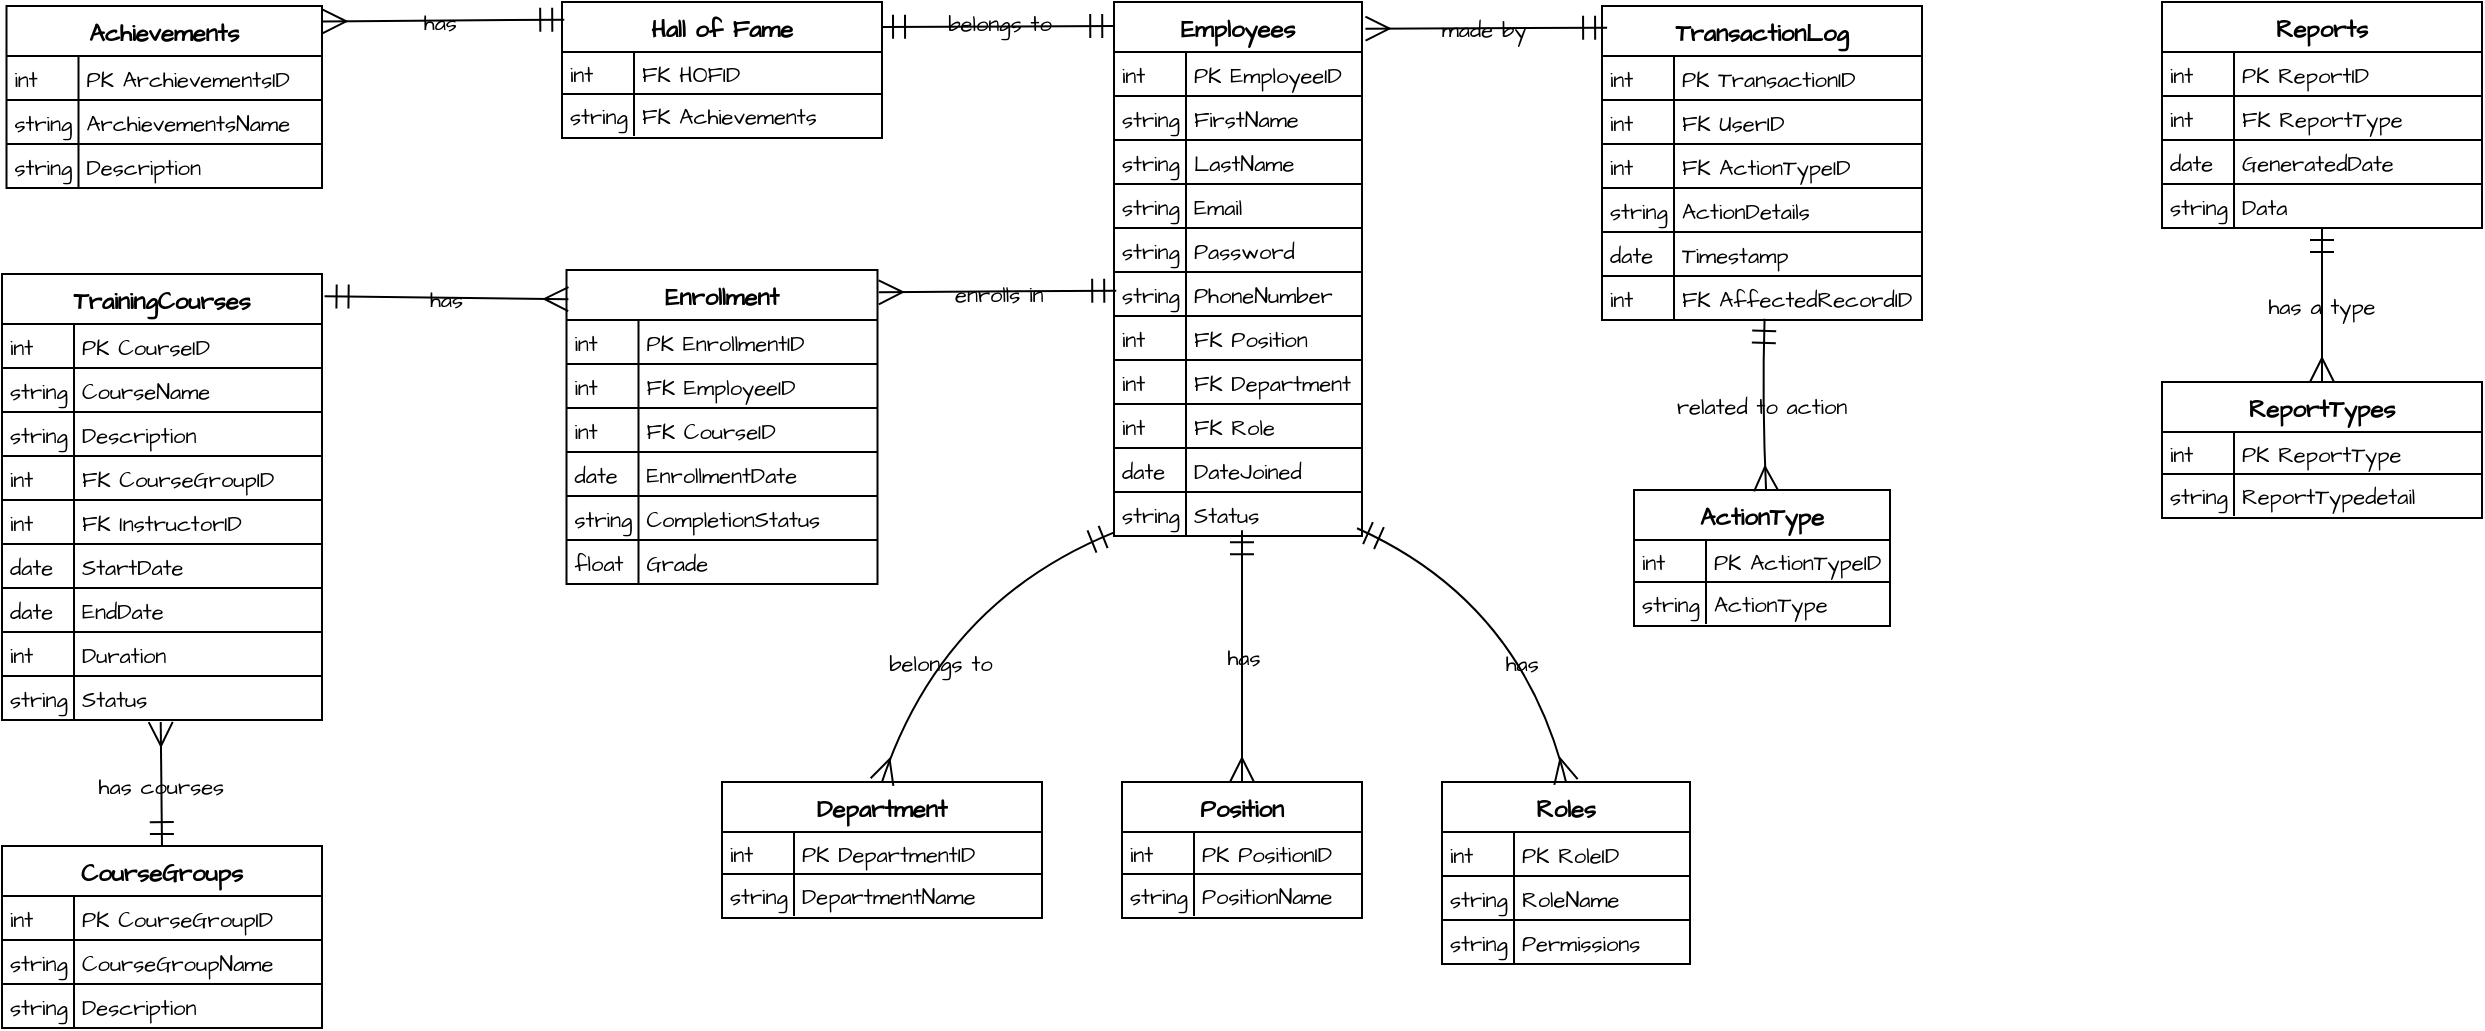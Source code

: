 <mxfile version="24.7.14">
  <diagram name="Page-1" id="BIeippKLaWh_f7vk-IIa">
    <mxGraphModel dx="1737" dy="963" grid="1" gridSize="10" guides="1" tooltips="1" connect="1" arrows="1" fold="1" page="1" pageScale="1" pageWidth="850" pageHeight="1100" math="0" shadow="0">
      <root>
        <mxCell id="0" />
        <mxCell id="1" parent="0" />
        <mxCell id="1vJfrN8NMG1-H0iuWCPC-1" value="Employees" style="shape=table;startSize=25;container=1;collapsible=0;childLayout=tableLayout;fixedRows=1;rowLines=1;fontStyle=1;align=center;resizeLast=1;hachureGap=4;fontFamily=Architects Daughter;fontSource=https%3A%2F%2Ffonts.googleapis.com%2Fcss%3Ffamily%3DArchitects%2BDaughter;labelBackgroundColor=none;rounded=0;" parent="1" vertex="1">
          <mxGeometry x="786" y="294" width="124" height="267" as="geometry" />
        </mxCell>
        <mxCell id="1vJfrN8NMG1-H0iuWCPC-2" style="shape=tableRow;horizontal=0;startSize=0;swimlaneHead=0;swimlaneBody=0;fillColor=none;collapsible=0;dropTarget=0;points=[[0,0.5],[1,0.5]];portConstraint=eastwest;top=0;left=0;right=0;bottom=0;hachureGap=4;fontFamily=Architects Daughter;fontSource=https%3A%2F%2Ffonts.googleapis.com%2Fcss%3Ffamily%3DArchitects%2BDaughter;labelBackgroundColor=none;rounded=0;" parent="1vJfrN8NMG1-H0iuWCPC-1" vertex="1">
          <mxGeometry y="25" width="124" height="22" as="geometry" />
        </mxCell>
        <mxCell id="1vJfrN8NMG1-H0iuWCPC-3" value="int" style="shape=partialRectangle;connectable=0;fillColor=none;top=0;left=0;bottom=0;right=0;align=left;spacingLeft=2;overflow=hidden;fontSize=11;hachureGap=4;fontFamily=Architects Daughter;fontSource=https%3A%2F%2Ffonts.googleapis.com%2Fcss%3Ffamily%3DArchitects%2BDaughter;labelBackgroundColor=none;rounded=0;" parent="1vJfrN8NMG1-H0iuWCPC-2" vertex="1">
          <mxGeometry width="36" height="22" as="geometry">
            <mxRectangle width="36" height="22" as="alternateBounds" />
          </mxGeometry>
        </mxCell>
        <mxCell id="1vJfrN8NMG1-H0iuWCPC-4" value="PK EmployeeID" style="shape=partialRectangle;connectable=0;fillColor=none;top=0;left=0;bottom=0;right=0;align=left;spacingLeft=2;overflow=hidden;fontSize=11;hachureGap=4;fontFamily=Architects Daughter;fontSource=https%3A%2F%2Ffonts.googleapis.com%2Fcss%3Ffamily%3DArchitects%2BDaughter;labelBackgroundColor=none;rounded=0;" parent="1vJfrN8NMG1-H0iuWCPC-2" vertex="1">
          <mxGeometry x="36" width="88" height="22" as="geometry">
            <mxRectangle width="88" height="22" as="alternateBounds" />
          </mxGeometry>
        </mxCell>
        <mxCell id="1vJfrN8NMG1-H0iuWCPC-5" style="shape=tableRow;horizontal=0;startSize=0;swimlaneHead=0;swimlaneBody=0;fillColor=none;collapsible=0;dropTarget=0;points=[[0,0.5],[1,0.5]];portConstraint=eastwest;top=0;left=0;right=0;bottom=0;hachureGap=4;fontFamily=Architects Daughter;fontSource=https%3A%2F%2Ffonts.googleapis.com%2Fcss%3Ffamily%3DArchitects%2BDaughter;labelBackgroundColor=none;rounded=0;" parent="1vJfrN8NMG1-H0iuWCPC-1" vertex="1">
          <mxGeometry y="47" width="124" height="22" as="geometry" />
        </mxCell>
        <mxCell id="1vJfrN8NMG1-H0iuWCPC-6" value="string" style="shape=partialRectangle;connectable=0;fillColor=none;top=0;left=0;bottom=0;right=0;align=left;spacingLeft=2;overflow=hidden;fontSize=11;hachureGap=4;fontFamily=Architects Daughter;fontSource=https%3A%2F%2Ffonts.googleapis.com%2Fcss%3Ffamily%3DArchitects%2BDaughter;labelBackgroundColor=none;rounded=0;" parent="1vJfrN8NMG1-H0iuWCPC-5" vertex="1">
          <mxGeometry width="36" height="22" as="geometry">
            <mxRectangle width="36" height="22" as="alternateBounds" />
          </mxGeometry>
        </mxCell>
        <mxCell id="1vJfrN8NMG1-H0iuWCPC-7" value="FirstName" style="shape=partialRectangle;connectable=0;fillColor=none;top=0;left=0;bottom=0;right=0;align=left;spacingLeft=2;overflow=hidden;fontSize=11;hachureGap=4;fontFamily=Architects Daughter;fontSource=https%3A%2F%2Ffonts.googleapis.com%2Fcss%3Ffamily%3DArchitects%2BDaughter;labelBackgroundColor=none;rounded=0;" parent="1vJfrN8NMG1-H0iuWCPC-5" vertex="1">
          <mxGeometry x="36" width="88" height="22" as="geometry">
            <mxRectangle width="88" height="22" as="alternateBounds" />
          </mxGeometry>
        </mxCell>
        <mxCell id="1vJfrN8NMG1-H0iuWCPC-8" style="shape=tableRow;horizontal=0;startSize=0;swimlaneHead=0;swimlaneBody=0;fillColor=none;collapsible=0;dropTarget=0;points=[[0,0.5],[1,0.5]];portConstraint=eastwest;top=0;left=0;right=0;bottom=0;hachureGap=4;fontFamily=Architects Daughter;fontSource=https%3A%2F%2Ffonts.googleapis.com%2Fcss%3Ffamily%3DArchitects%2BDaughter;labelBackgroundColor=none;rounded=0;" parent="1vJfrN8NMG1-H0iuWCPC-1" vertex="1">
          <mxGeometry y="69" width="124" height="22" as="geometry" />
        </mxCell>
        <mxCell id="1vJfrN8NMG1-H0iuWCPC-9" value="string" style="shape=partialRectangle;connectable=0;fillColor=none;top=0;left=0;bottom=0;right=0;align=left;spacingLeft=2;overflow=hidden;fontSize=11;hachureGap=4;fontFamily=Architects Daughter;fontSource=https%3A%2F%2Ffonts.googleapis.com%2Fcss%3Ffamily%3DArchitects%2BDaughter;labelBackgroundColor=none;rounded=0;" parent="1vJfrN8NMG1-H0iuWCPC-8" vertex="1">
          <mxGeometry width="36" height="22" as="geometry">
            <mxRectangle width="36" height="22" as="alternateBounds" />
          </mxGeometry>
        </mxCell>
        <mxCell id="1vJfrN8NMG1-H0iuWCPC-10" value="LastName" style="shape=partialRectangle;connectable=0;fillColor=none;top=0;left=0;bottom=0;right=0;align=left;spacingLeft=2;overflow=hidden;fontSize=11;hachureGap=4;fontFamily=Architects Daughter;fontSource=https%3A%2F%2Ffonts.googleapis.com%2Fcss%3Ffamily%3DArchitects%2BDaughter;labelBackgroundColor=none;rounded=0;" parent="1vJfrN8NMG1-H0iuWCPC-8" vertex="1">
          <mxGeometry x="36" width="88" height="22" as="geometry">
            <mxRectangle width="88" height="22" as="alternateBounds" />
          </mxGeometry>
        </mxCell>
        <mxCell id="1vJfrN8NMG1-H0iuWCPC-11" style="shape=tableRow;horizontal=0;startSize=0;swimlaneHead=0;swimlaneBody=0;fillColor=none;collapsible=0;dropTarget=0;points=[[0,0.5],[1,0.5]];portConstraint=eastwest;top=0;left=0;right=0;bottom=0;hachureGap=4;fontFamily=Architects Daughter;fontSource=https%3A%2F%2Ffonts.googleapis.com%2Fcss%3Ffamily%3DArchitects%2BDaughter;labelBackgroundColor=none;rounded=0;" parent="1vJfrN8NMG1-H0iuWCPC-1" vertex="1">
          <mxGeometry y="91" width="124" height="22" as="geometry" />
        </mxCell>
        <mxCell id="1vJfrN8NMG1-H0iuWCPC-12" value="string" style="shape=partialRectangle;connectable=0;fillColor=none;top=0;left=0;bottom=0;right=0;align=left;spacingLeft=2;overflow=hidden;fontSize=11;hachureGap=4;fontFamily=Architects Daughter;fontSource=https%3A%2F%2Ffonts.googleapis.com%2Fcss%3Ffamily%3DArchitects%2BDaughter;labelBackgroundColor=none;rounded=0;" parent="1vJfrN8NMG1-H0iuWCPC-11" vertex="1">
          <mxGeometry width="36" height="22" as="geometry">
            <mxRectangle width="36" height="22" as="alternateBounds" />
          </mxGeometry>
        </mxCell>
        <mxCell id="1vJfrN8NMG1-H0iuWCPC-13" value="Email" style="shape=partialRectangle;connectable=0;fillColor=none;top=0;left=0;bottom=0;right=0;align=left;spacingLeft=2;overflow=hidden;fontSize=11;hachureGap=4;fontFamily=Architects Daughter;fontSource=https%3A%2F%2Ffonts.googleapis.com%2Fcss%3Ffamily%3DArchitects%2BDaughter;labelBackgroundColor=none;rounded=0;" parent="1vJfrN8NMG1-H0iuWCPC-11" vertex="1">
          <mxGeometry x="36" width="88" height="22" as="geometry">
            <mxRectangle width="88" height="22" as="alternateBounds" />
          </mxGeometry>
        </mxCell>
        <mxCell id="1vJfrN8NMG1-H0iuWCPC-14" style="shape=tableRow;horizontal=0;startSize=0;swimlaneHead=0;swimlaneBody=0;fillColor=none;collapsible=0;dropTarget=0;points=[[0,0.5],[1,0.5]];portConstraint=eastwest;top=0;left=0;right=0;bottom=0;hachureGap=4;fontFamily=Architects Daughter;fontSource=https%3A%2F%2Ffonts.googleapis.com%2Fcss%3Ffamily%3DArchitects%2BDaughter;labelBackgroundColor=none;rounded=0;" parent="1vJfrN8NMG1-H0iuWCPC-1" vertex="1">
          <mxGeometry y="113" width="124" height="22" as="geometry" />
        </mxCell>
        <mxCell id="1vJfrN8NMG1-H0iuWCPC-15" value="string" style="shape=partialRectangle;connectable=0;fillColor=none;top=0;left=0;bottom=0;right=0;align=left;spacingLeft=2;overflow=hidden;fontSize=11;hachureGap=4;fontFamily=Architects Daughter;fontSource=https%3A%2F%2Ffonts.googleapis.com%2Fcss%3Ffamily%3DArchitects%2BDaughter;labelBackgroundColor=none;rounded=0;" parent="1vJfrN8NMG1-H0iuWCPC-14" vertex="1">
          <mxGeometry width="36" height="22" as="geometry">
            <mxRectangle width="36" height="22" as="alternateBounds" />
          </mxGeometry>
        </mxCell>
        <mxCell id="1vJfrN8NMG1-H0iuWCPC-16" value="Password" style="shape=partialRectangle;connectable=0;fillColor=none;top=0;left=0;bottom=0;right=0;align=left;spacingLeft=2;overflow=hidden;fontSize=11;hachureGap=4;fontFamily=Architects Daughter;fontSource=https%3A%2F%2Ffonts.googleapis.com%2Fcss%3Ffamily%3DArchitects%2BDaughter;labelBackgroundColor=none;rounded=0;" parent="1vJfrN8NMG1-H0iuWCPC-14" vertex="1">
          <mxGeometry x="36" width="88" height="22" as="geometry">
            <mxRectangle width="88" height="22" as="alternateBounds" />
          </mxGeometry>
        </mxCell>
        <mxCell id="1vJfrN8NMG1-H0iuWCPC-17" style="shape=tableRow;horizontal=0;startSize=0;swimlaneHead=0;swimlaneBody=0;fillColor=none;collapsible=0;dropTarget=0;points=[[0,0.5],[1,0.5]];portConstraint=eastwest;top=0;left=0;right=0;bottom=0;hachureGap=4;fontFamily=Architects Daughter;fontSource=https%3A%2F%2Ffonts.googleapis.com%2Fcss%3Ffamily%3DArchitects%2BDaughter;labelBackgroundColor=none;rounded=0;" parent="1vJfrN8NMG1-H0iuWCPC-1" vertex="1">
          <mxGeometry y="135" width="124" height="22" as="geometry" />
        </mxCell>
        <mxCell id="1vJfrN8NMG1-H0iuWCPC-18" value="string" style="shape=partialRectangle;connectable=0;fillColor=none;top=0;left=0;bottom=0;right=0;align=left;spacingLeft=2;overflow=hidden;fontSize=11;hachureGap=4;fontFamily=Architects Daughter;fontSource=https%3A%2F%2Ffonts.googleapis.com%2Fcss%3Ffamily%3DArchitects%2BDaughter;labelBackgroundColor=none;rounded=0;" parent="1vJfrN8NMG1-H0iuWCPC-17" vertex="1">
          <mxGeometry width="36" height="22" as="geometry">
            <mxRectangle width="36" height="22" as="alternateBounds" />
          </mxGeometry>
        </mxCell>
        <mxCell id="1vJfrN8NMG1-H0iuWCPC-19" value="PhoneNumber" style="shape=partialRectangle;connectable=0;fillColor=none;top=0;left=0;bottom=0;right=0;align=left;spacingLeft=2;overflow=hidden;fontSize=11;hachureGap=4;fontFamily=Architects Daughter;fontSource=https%3A%2F%2Ffonts.googleapis.com%2Fcss%3Ffamily%3DArchitects%2BDaughter;labelBackgroundColor=none;rounded=0;" parent="1vJfrN8NMG1-H0iuWCPC-17" vertex="1">
          <mxGeometry x="36" width="88" height="22" as="geometry">
            <mxRectangle width="88" height="22" as="alternateBounds" />
          </mxGeometry>
        </mxCell>
        <mxCell id="1vJfrN8NMG1-H0iuWCPC-20" style="shape=tableRow;horizontal=0;startSize=0;swimlaneHead=0;swimlaneBody=0;fillColor=none;collapsible=0;dropTarget=0;points=[[0,0.5],[1,0.5]];portConstraint=eastwest;top=0;left=0;right=0;bottom=0;hachureGap=4;fontFamily=Architects Daughter;fontSource=https%3A%2F%2Ffonts.googleapis.com%2Fcss%3Ffamily%3DArchitects%2BDaughter;labelBackgroundColor=none;rounded=0;" parent="1vJfrN8NMG1-H0iuWCPC-1" vertex="1">
          <mxGeometry y="157" width="124" height="22" as="geometry" />
        </mxCell>
        <mxCell id="1vJfrN8NMG1-H0iuWCPC-21" value="int" style="shape=partialRectangle;connectable=0;fillColor=none;top=0;left=0;bottom=0;right=0;align=left;spacingLeft=2;overflow=hidden;fontSize=11;hachureGap=4;fontFamily=Architects Daughter;fontSource=https%3A%2F%2Ffonts.googleapis.com%2Fcss%3Ffamily%3DArchitects%2BDaughter;labelBackgroundColor=none;rounded=0;" parent="1vJfrN8NMG1-H0iuWCPC-20" vertex="1">
          <mxGeometry width="36" height="22" as="geometry">
            <mxRectangle width="36" height="22" as="alternateBounds" />
          </mxGeometry>
        </mxCell>
        <mxCell id="1vJfrN8NMG1-H0iuWCPC-22" value="FK Position" style="shape=partialRectangle;connectable=0;fillColor=none;top=0;left=0;bottom=0;right=0;align=left;spacingLeft=2;overflow=hidden;fontSize=11;hachureGap=4;fontFamily=Architects Daughter;fontSource=https%3A%2F%2Ffonts.googleapis.com%2Fcss%3Ffamily%3DArchitects%2BDaughter;labelBackgroundColor=none;rounded=0;" parent="1vJfrN8NMG1-H0iuWCPC-20" vertex="1">
          <mxGeometry x="36" width="88" height="22" as="geometry">
            <mxRectangle width="88" height="22" as="alternateBounds" />
          </mxGeometry>
        </mxCell>
        <mxCell id="1vJfrN8NMG1-H0iuWCPC-23" style="shape=tableRow;horizontal=0;startSize=0;swimlaneHead=0;swimlaneBody=0;fillColor=none;collapsible=0;dropTarget=0;points=[[0,0.5],[1,0.5]];portConstraint=eastwest;top=0;left=0;right=0;bottom=0;hachureGap=4;fontFamily=Architects Daughter;fontSource=https%3A%2F%2Ffonts.googleapis.com%2Fcss%3Ffamily%3DArchitects%2BDaughter;labelBackgroundColor=none;rounded=0;" parent="1vJfrN8NMG1-H0iuWCPC-1" vertex="1">
          <mxGeometry y="179" width="124" height="22" as="geometry" />
        </mxCell>
        <mxCell id="1vJfrN8NMG1-H0iuWCPC-24" value="int" style="shape=partialRectangle;connectable=0;fillColor=none;top=0;left=0;bottom=0;right=0;align=left;spacingLeft=2;overflow=hidden;fontSize=11;hachureGap=4;fontFamily=Architects Daughter;fontSource=https%3A%2F%2Ffonts.googleapis.com%2Fcss%3Ffamily%3DArchitects%2BDaughter;labelBackgroundColor=none;rounded=0;" parent="1vJfrN8NMG1-H0iuWCPC-23" vertex="1">
          <mxGeometry width="36" height="22" as="geometry">
            <mxRectangle width="36" height="22" as="alternateBounds" />
          </mxGeometry>
        </mxCell>
        <mxCell id="1vJfrN8NMG1-H0iuWCPC-25" value="FK Department" style="shape=partialRectangle;connectable=0;fillColor=none;top=0;left=0;bottom=0;right=0;align=left;spacingLeft=2;overflow=hidden;fontSize=11;hachureGap=4;fontFamily=Architects Daughter;fontSource=https%3A%2F%2Ffonts.googleapis.com%2Fcss%3Ffamily%3DArchitects%2BDaughter;labelBackgroundColor=none;rounded=0;" parent="1vJfrN8NMG1-H0iuWCPC-23" vertex="1">
          <mxGeometry x="36" width="88" height="22" as="geometry">
            <mxRectangle width="88" height="22" as="alternateBounds" />
          </mxGeometry>
        </mxCell>
        <mxCell id="1vJfrN8NMG1-H0iuWCPC-26" style="shape=tableRow;horizontal=0;startSize=0;swimlaneHead=0;swimlaneBody=0;fillColor=none;collapsible=0;dropTarget=0;points=[[0,0.5],[1,0.5]];portConstraint=eastwest;top=0;left=0;right=0;bottom=0;hachureGap=4;fontFamily=Architects Daughter;fontSource=https%3A%2F%2Ffonts.googleapis.com%2Fcss%3Ffamily%3DArchitects%2BDaughter;labelBackgroundColor=none;rounded=0;" parent="1vJfrN8NMG1-H0iuWCPC-1" vertex="1">
          <mxGeometry y="201" width="124" height="22" as="geometry" />
        </mxCell>
        <mxCell id="1vJfrN8NMG1-H0iuWCPC-27" value="int" style="shape=partialRectangle;connectable=0;fillColor=none;top=0;left=0;bottom=0;right=0;align=left;spacingLeft=2;overflow=hidden;fontSize=11;hachureGap=4;fontFamily=Architects Daughter;fontSource=https%3A%2F%2Ffonts.googleapis.com%2Fcss%3Ffamily%3DArchitects%2BDaughter;labelBackgroundColor=none;rounded=0;" parent="1vJfrN8NMG1-H0iuWCPC-26" vertex="1">
          <mxGeometry width="36" height="22" as="geometry">
            <mxRectangle width="36" height="22" as="alternateBounds" />
          </mxGeometry>
        </mxCell>
        <mxCell id="1vJfrN8NMG1-H0iuWCPC-28" value="FK Role" style="shape=partialRectangle;connectable=0;fillColor=none;top=0;left=0;bottom=0;right=0;align=left;spacingLeft=2;overflow=hidden;fontSize=11;hachureGap=4;fontFamily=Architects Daughter;fontSource=https%3A%2F%2Ffonts.googleapis.com%2Fcss%3Ffamily%3DArchitects%2BDaughter;labelBackgroundColor=none;rounded=0;" parent="1vJfrN8NMG1-H0iuWCPC-26" vertex="1">
          <mxGeometry x="36" width="88" height="22" as="geometry">
            <mxRectangle width="88" height="22" as="alternateBounds" />
          </mxGeometry>
        </mxCell>
        <mxCell id="1vJfrN8NMG1-H0iuWCPC-29" style="shape=tableRow;horizontal=0;startSize=0;swimlaneHead=0;swimlaneBody=0;fillColor=none;collapsible=0;dropTarget=0;points=[[0,0.5],[1,0.5]];portConstraint=eastwest;top=0;left=0;right=0;bottom=0;hachureGap=4;fontFamily=Architects Daughter;fontSource=https%3A%2F%2Ffonts.googleapis.com%2Fcss%3Ffamily%3DArchitects%2BDaughter;labelBackgroundColor=none;rounded=0;" parent="1vJfrN8NMG1-H0iuWCPC-1" vertex="1">
          <mxGeometry y="223" width="124" height="22" as="geometry" />
        </mxCell>
        <mxCell id="1vJfrN8NMG1-H0iuWCPC-30" value="date" style="shape=partialRectangle;connectable=0;fillColor=none;top=0;left=0;bottom=0;right=0;align=left;spacingLeft=2;overflow=hidden;fontSize=11;hachureGap=4;fontFamily=Architects Daughter;fontSource=https%3A%2F%2Ffonts.googleapis.com%2Fcss%3Ffamily%3DArchitects%2BDaughter;labelBackgroundColor=none;rounded=0;" parent="1vJfrN8NMG1-H0iuWCPC-29" vertex="1">
          <mxGeometry width="36" height="22" as="geometry">
            <mxRectangle width="36" height="22" as="alternateBounds" />
          </mxGeometry>
        </mxCell>
        <mxCell id="1vJfrN8NMG1-H0iuWCPC-31" value="DateJoined" style="shape=partialRectangle;connectable=0;fillColor=none;top=0;left=0;bottom=0;right=0;align=left;spacingLeft=2;overflow=hidden;fontSize=11;hachureGap=4;fontFamily=Architects Daughter;fontSource=https%3A%2F%2Ffonts.googleapis.com%2Fcss%3Ffamily%3DArchitects%2BDaughter;labelBackgroundColor=none;rounded=0;" parent="1vJfrN8NMG1-H0iuWCPC-29" vertex="1">
          <mxGeometry x="36" width="88" height="22" as="geometry">
            <mxRectangle width="88" height="22" as="alternateBounds" />
          </mxGeometry>
        </mxCell>
        <mxCell id="1vJfrN8NMG1-H0iuWCPC-32" style="shape=tableRow;horizontal=0;startSize=0;swimlaneHead=0;swimlaneBody=0;fillColor=none;collapsible=0;dropTarget=0;points=[[0,0.5],[1,0.5]];portConstraint=eastwest;top=0;left=0;right=0;bottom=0;hachureGap=4;fontFamily=Architects Daughter;fontSource=https%3A%2F%2Ffonts.googleapis.com%2Fcss%3Ffamily%3DArchitects%2BDaughter;labelBackgroundColor=none;rounded=0;" parent="1vJfrN8NMG1-H0iuWCPC-1" vertex="1">
          <mxGeometry y="245" width="124" height="22" as="geometry" />
        </mxCell>
        <mxCell id="1vJfrN8NMG1-H0iuWCPC-33" value="string" style="shape=partialRectangle;connectable=0;fillColor=none;top=0;left=0;bottom=0;right=0;align=left;spacingLeft=2;overflow=hidden;fontSize=11;hachureGap=4;fontFamily=Architects Daughter;fontSource=https%3A%2F%2Ffonts.googleapis.com%2Fcss%3Ffamily%3DArchitects%2BDaughter;labelBackgroundColor=none;rounded=0;" parent="1vJfrN8NMG1-H0iuWCPC-32" vertex="1">
          <mxGeometry width="36" height="22" as="geometry">
            <mxRectangle width="36" height="22" as="alternateBounds" />
          </mxGeometry>
        </mxCell>
        <mxCell id="1vJfrN8NMG1-H0iuWCPC-34" value="Status" style="shape=partialRectangle;connectable=0;fillColor=none;top=0;left=0;bottom=0;right=0;align=left;spacingLeft=2;overflow=hidden;fontSize=11;hachureGap=4;fontFamily=Architects Daughter;fontSource=https%3A%2F%2Ffonts.googleapis.com%2Fcss%3Ffamily%3DArchitects%2BDaughter;labelBackgroundColor=none;rounded=0;" parent="1vJfrN8NMG1-H0iuWCPC-32" vertex="1">
          <mxGeometry x="36" width="88" height="22" as="geometry">
            <mxRectangle width="88" height="22" as="alternateBounds" />
          </mxGeometry>
        </mxCell>
        <mxCell id="1vJfrN8NMG1-H0iuWCPC-35" value="Position" style="shape=table;startSize=25;container=1;collapsible=0;childLayout=tableLayout;fixedRows=1;rowLines=1;fontStyle=1;align=center;resizeLast=1;hachureGap=4;fontFamily=Architects Daughter;fontSource=https%3A%2F%2Ffonts.googleapis.com%2Fcss%3Ffamily%3DArchitects%2BDaughter;labelBackgroundColor=none;rounded=0;" parent="1" vertex="1">
          <mxGeometry x="790" y="684" width="120" height="68" as="geometry" />
        </mxCell>
        <mxCell id="1vJfrN8NMG1-H0iuWCPC-36" style="shape=tableRow;horizontal=0;startSize=0;swimlaneHead=0;swimlaneBody=0;fillColor=none;collapsible=0;dropTarget=0;points=[[0,0.5],[1,0.5]];portConstraint=eastwest;top=0;left=0;right=0;bottom=0;hachureGap=4;fontFamily=Architects Daughter;fontSource=https%3A%2F%2Ffonts.googleapis.com%2Fcss%3Ffamily%3DArchitects%2BDaughter;labelBackgroundColor=none;rounded=0;" parent="1vJfrN8NMG1-H0iuWCPC-35" vertex="1">
          <mxGeometry y="25" width="120" height="21" as="geometry" />
        </mxCell>
        <mxCell id="1vJfrN8NMG1-H0iuWCPC-37" value="int" style="shape=partialRectangle;connectable=0;fillColor=none;top=0;left=0;bottom=0;right=0;align=left;spacingLeft=2;overflow=hidden;fontSize=11;hachureGap=4;fontFamily=Architects Daughter;fontSource=https%3A%2F%2Ffonts.googleapis.com%2Fcss%3Ffamily%3DArchitects%2BDaughter;labelBackgroundColor=none;rounded=0;" parent="1vJfrN8NMG1-H0iuWCPC-36" vertex="1">
          <mxGeometry width="36" height="21" as="geometry">
            <mxRectangle width="36" height="21" as="alternateBounds" />
          </mxGeometry>
        </mxCell>
        <mxCell id="1vJfrN8NMG1-H0iuWCPC-38" value="PK PositionID" style="shape=partialRectangle;connectable=0;fillColor=none;top=0;left=0;bottom=0;right=0;align=left;spacingLeft=2;overflow=hidden;fontSize=11;hachureGap=4;fontFamily=Architects Daughter;fontSource=https%3A%2F%2Ffonts.googleapis.com%2Fcss%3Ffamily%3DArchitects%2BDaughter;labelBackgroundColor=none;rounded=0;" parent="1vJfrN8NMG1-H0iuWCPC-36" vertex="1">
          <mxGeometry x="36" width="84" height="21" as="geometry">
            <mxRectangle width="84" height="21" as="alternateBounds" />
          </mxGeometry>
        </mxCell>
        <mxCell id="1vJfrN8NMG1-H0iuWCPC-39" style="shape=tableRow;horizontal=0;startSize=0;swimlaneHead=0;swimlaneBody=0;fillColor=none;collapsible=0;dropTarget=0;points=[[0,0.5],[1,0.5]];portConstraint=eastwest;top=0;left=0;right=0;bottom=0;hachureGap=4;fontFamily=Architects Daughter;fontSource=https%3A%2F%2Ffonts.googleapis.com%2Fcss%3Ffamily%3DArchitects%2BDaughter;labelBackgroundColor=none;rounded=0;" parent="1vJfrN8NMG1-H0iuWCPC-35" vertex="1">
          <mxGeometry y="46" width="120" height="21" as="geometry" />
        </mxCell>
        <mxCell id="1vJfrN8NMG1-H0iuWCPC-40" value="string" style="shape=partialRectangle;connectable=0;fillColor=none;top=0;left=0;bottom=0;right=0;align=left;spacingLeft=2;overflow=hidden;fontSize=11;hachureGap=4;fontFamily=Architects Daughter;fontSource=https%3A%2F%2Ffonts.googleapis.com%2Fcss%3Ffamily%3DArchitects%2BDaughter;labelBackgroundColor=none;rounded=0;" parent="1vJfrN8NMG1-H0iuWCPC-39" vertex="1">
          <mxGeometry width="36" height="21" as="geometry">
            <mxRectangle width="36" height="21" as="alternateBounds" />
          </mxGeometry>
        </mxCell>
        <mxCell id="1vJfrN8NMG1-H0iuWCPC-41" value="PositionName" style="shape=partialRectangle;connectable=0;fillColor=none;top=0;left=0;bottom=0;right=0;align=left;spacingLeft=2;overflow=hidden;fontSize=11;hachureGap=4;fontFamily=Architects Daughter;fontSource=https%3A%2F%2Ffonts.googleapis.com%2Fcss%3Ffamily%3DArchitects%2BDaughter;labelBackgroundColor=none;rounded=0;" parent="1vJfrN8NMG1-H0iuWCPC-39" vertex="1">
          <mxGeometry x="36" width="84" height="21" as="geometry">
            <mxRectangle width="84" height="21" as="alternateBounds" />
          </mxGeometry>
        </mxCell>
        <mxCell id="1vJfrN8NMG1-H0iuWCPC-42" value="Department" style="shape=table;startSize=25;container=1;collapsible=0;childLayout=tableLayout;fixedRows=1;rowLines=1;fontStyle=1;align=center;resizeLast=1;hachureGap=4;fontFamily=Architects Daughter;fontSource=https%3A%2F%2Ffonts.googleapis.com%2Fcss%3Ffamily%3DArchitects%2BDaughter;labelBackgroundColor=none;rounded=0;" parent="1" vertex="1">
          <mxGeometry x="590" y="684" width="160" height="68" as="geometry" />
        </mxCell>
        <mxCell id="1vJfrN8NMG1-H0iuWCPC-43" style="shape=tableRow;horizontal=0;startSize=0;swimlaneHead=0;swimlaneBody=0;fillColor=none;collapsible=0;dropTarget=0;points=[[0,0.5],[1,0.5]];portConstraint=eastwest;top=0;left=0;right=0;bottom=0;hachureGap=4;fontFamily=Architects Daughter;fontSource=https%3A%2F%2Ffonts.googleapis.com%2Fcss%3Ffamily%3DArchitects%2BDaughter;labelBackgroundColor=none;rounded=0;" parent="1vJfrN8NMG1-H0iuWCPC-42" vertex="1">
          <mxGeometry y="25" width="160" height="21" as="geometry" />
        </mxCell>
        <mxCell id="1vJfrN8NMG1-H0iuWCPC-44" value="int" style="shape=partialRectangle;connectable=0;fillColor=none;top=0;left=0;bottom=0;right=0;align=left;spacingLeft=2;overflow=hidden;fontSize=11;hachureGap=4;fontFamily=Architects Daughter;fontSource=https%3A%2F%2Ffonts.googleapis.com%2Fcss%3Ffamily%3DArchitects%2BDaughter;labelBackgroundColor=none;rounded=0;" parent="1vJfrN8NMG1-H0iuWCPC-43" vertex="1">
          <mxGeometry width="36" height="21" as="geometry">
            <mxRectangle width="36" height="21" as="alternateBounds" />
          </mxGeometry>
        </mxCell>
        <mxCell id="1vJfrN8NMG1-H0iuWCPC-45" value="PK DepartmentID" style="shape=partialRectangle;connectable=0;fillColor=none;top=0;left=0;bottom=0;right=0;align=left;spacingLeft=2;overflow=hidden;fontSize=11;hachureGap=4;fontFamily=Architects Daughter;fontSource=https%3A%2F%2Ffonts.googleapis.com%2Fcss%3Ffamily%3DArchitects%2BDaughter;labelBackgroundColor=none;rounded=0;" parent="1vJfrN8NMG1-H0iuWCPC-43" vertex="1">
          <mxGeometry x="36" width="124" height="21" as="geometry">
            <mxRectangle width="124" height="21" as="alternateBounds" />
          </mxGeometry>
        </mxCell>
        <mxCell id="1vJfrN8NMG1-H0iuWCPC-46" style="shape=tableRow;horizontal=0;startSize=0;swimlaneHead=0;swimlaneBody=0;fillColor=none;collapsible=0;dropTarget=0;points=[[0,0.5],[1,0.5]];portConstraint=eastwest;top=0;left=0;right=0;bottom=0;hachureGap=4;fontFamily=Architects Daughter;fontSource=https%3A%2F%2Ffonts.googleapis.com%2Fcss%3Ffamily%3DArchitects%2BDaughter;labelBackgroundColor=none;rounded=0;" parent="1vJfrN8NMG1-H0iuWCPC-42" vertex="1">
          <mxGeometry y="46" width="160" height="21" as="geometry" />
        </mxCell>
        <mxCell id="1vJfrN8NMG1-H0iuWCPC-47" value="string" style="shape=partialRectangle;connectable=0;fillColor=none;top=0;left=0;bottom=0;right=0;align=left;spacingLeft=2;overflow=hidden;fontSize=11;hachureGap=4;fontFamily=Architects Daughter;fontSource=https%3A%2F%2Ffonts.googleapis.com%2Fcss%3Ffamily%3DArchitects%2BDaughter;labelBackgroundColor=none;rounded=0;" parent="1vJfrN8NMG1-H0iuWCPC-46" vertex="1">
          <mxGeometry width="36" height="21" as="geometry">
            <mxRectangle width="36" height="21" as="alternateBounds" />
          </mxGeometry>
        </mxCell>
        <mxCell id="1vJfrN8NMG1-H0iuWCPC-48" value="DepartmentName" style="shape=partialRectangle;connectable=0;fillColor=none;top=0;left=0;bottom=0;right=0;align=left;spacingLeft=2;overflow=hidden;fontSize=11;hachureGap=4;fontFamily=Architects Daughter;fontSource=https%3A%2F%2Ffonts.googleapis.com%2Fcss%3Ffamily%3DArchitects%2BDaughter;labelBackgroundColor=none;rounded=0;" parent="1vJfrN8NMG1-H0iuWCPC-46" vertex="1">
          <mxGeometry x="36" width="124" height="21" as="geometry">
            <mxRectangle width="124" height="21" as="alternateBounds" />
          </mxGeometry>
        </mxCell>
        <mxCell id="1vJfrN8NMG1-H0iuWCPC-49" value="Roles" style="shape=table;startSize=25;container=1;collapsible=0;childLayout=tableLayout;fixedRows=1;rowLines=1;fontStyle=1;align=center;resizeLast=1;hachureGap=4;fontFamily=Architects Daughter;fontSource=https%3A%2F%2Ffonts.googleapis.com%2Fcss%3Ffamily%3DArchitects%2BDaughter;labelBackgroundColor=none;rounded=0;" parent="1" vertex="1">
          <mxGeometry x="950" y="684" width="124" height="91" as="geometry" />
        </mxCell>
        <mxCell id="1vJfrN8NMG1-H0iuWCPC-50" style="shape=tableRow;horizontal=0;startSize=0;swimlaneHead=0;swimlaneBody=0;fillColor=none;collapsible=0;dropTarget=0;points=[[0,0.5],[1,0.5]];portConstraint=eastwest;top=0;left=0;right=0;bottom=0;hachureGap=4;fontFamily=Architects Daughter;fontSource=https%3A%2F%2Ffonts.googleapis.com%2Fcss%3Ffamily%3DArchitects%2BDaughter;labelBackgroundColor=none;rounded=0;" parent="1vJfrN8NMG1-H0iuWCPC-49" vertex="1">
          <mxGeometry y="25" width="124" height="22" as="geometry" />
        </mxCell>
        <mxCell id="1vJfrN8NMG1-H0iuWCPC-51" value="int" style="shape=partialRectangle;connectable=0;fillColor=none;top=0;left=0;bottom=0;right=0;align=left;spacingLeft=2;overflow=hidden;fontSize=11;hachureGap=4;fontFamily=Architects Daughter;fontSource=https%3A%2F%2Ffonts.googleapis.com%2Fcss%3Ffamily%3DArchitects%2BDaughter;labelBackgroundColor=none;rounded=0;" parent="1vJfrN8NMG1-H0iuWCPC-50" vertex="1">
          <mxGeometry width="36" height="22" as="geometry">
            <mxRectangle width="36" height="22" as="alternateBounds" />
          </mxGeometry>
        </mxCell>
        <mxCell id="1vJfrN8NMG1-H0iuWCPC-52" value="PK RoleID" style="shape=partialRectangle;connectable=0;fillColor=none;top=0;left=0;bottom=0;right=0;align=left;spacingLeft=2;overflow=hidden;fontSize=11;hachureGap=4;fontFamily=Architects Daughter;fontSource=https%3A%2F%2Ffonts.googleapis.com%2Fcss%3Ffamily%3DArchitects%2BDaughter;labelBackgroundColor=none;rounded=0;" parent="1vJfrN8NMG1-H0iuWCPC-50" vertex="1">
          <mxGeometry x="36" width="88" height="22" as="geometry">
            <mxRectangle width="88" height="22" as="alternateBounds" />
          </mxGeometry>
        </mxCell>
        <mxCell id="1vJfrN8NMG1-H0iuWCPC-53" style="shape=tableRow;horizontal=0;startSize=0;swimlaneHead=0;swimlaneBody=0;fillColor=none;collapsible=0;dropTarget=0;points=[[0,0.5],[1,0.5]];portConstraint=eastwest;top=0;left=0;right=0;bottom=0;hachureGap=4;fontFamily=Architects Daughter;fontSource=https%3A%2F%2Ffonts.googleapis.com%2Fcss%3Ffamily%3DArchitects%2BDaughter;labelBackgroundColor=none;rounded=0;" parent="1vJfrN8NMG1-H0iuWCPC-49" vertex="1">
          <mxGeometry y="47" width="124" height="22" as="geometry" />
        </mxCell>
        <mxCell id="1vJfrN8NMG1-H0iuWCPC-54" value="string" style="shape=partialRectangle;connectable=0;fillColor=none;top=0;left=0;bottom=0;right=0;align=left;spacingLeft=2;overflow=hidden;fontSize=11;hachureGap=4;fontFamily=Architects Daughter;fontSource=https%3A%2F%2Ffonts.googleapis.com%2Fcss%3Ffamily%3DArchitects%2BDaughter;labelBackgroundColor=none;rounded=0;" parent="1vJfrN8NMG1-H0iuWCPC-53" vertex="1">
          <mxGeometry width="36" height="22" as="geometry">
            <mxRectangle width="36" height="22" as="alternateBounds" />
          </mxGeometry>
        </mxCell>
        <mxCell id="1vJfrN8NMG1-H0iuWCPC-55" value="RoleName" style="shape=partialRectangle;connectable=0;fillColor=none;top=0;left=0;bottom=0;right=0;align=left;spacingLeft=2;overflow=hidden;fontSize=11;hachureGap=4;fontFamily=Architects Daughter;fontSource=https%3A%2F%2Ffonts.googleapis.com%2Fcss%3Ffamily%3DArchitects%2BDaughter;labelBackgroundColor=none;rounded=0;" parent="1vJfrN8NMG1-H0iuWCPC-53" vertex="1">
          <mxGeometry x="36" width="88" height="22" as="geometry">
            <mxRectangle width="88" height="22" as="alternateBounds" />
          </mxGeometry>
        </mxCell>
        <mxCell id="1vJfrN8NMG1-H0iuWCPC-56" style="shape=tableRow;horizontal=0;startSize=0;swimlaneHead=0;swimlaneBody=0;fillColor=none;collapsible=0;dropTarget=0;points=[[0,0.5],[1,0.5]];portConstraint=eastwest;top=0;left=0;right=0;bottom=0;hachureGap=4;fontFamily=Architects Daughter;fontSource=https%3A%2F%2Ffonts.googleapis.com%2Fcss%3Ffamily%3DArchitects%2BDaughter;labelBackgroundColor=none;rounded=0;" parent="1vJfrN8NMG1-H0iuWCPC-49" vertex="1">
          <mxGeometry y="69" width="124" height="22" as="geometry" />
        </mxCell>
        <mxCell id="1vJfrN8NMG1-H0iuWCPC-57" value="string" style="shape=partialRectangle;connectable=0;fillColor=none;top=0;left=0;bottom=0;right=0;align=left;spacingLeft=2;overflow=hidden;fontSize=11;hachureGap=4;fontFamily=Architects Daughter;fontSource=https%3A%2F%2Ffonts.googleapis.com%2Fcss%3Ffamily%3DArchitects%2BDaughter;labelBackgroundColor=none;rounded=0;" parent="1vJfrN8NMG1-H0iuWCPC-56" vertex="1">
          <mxGeometry width="36" height="22" as="geometry">
            <mxRectangle width="36" height="22" as="alternateBounds" />
          </mxGeometry>
        </mxCell>
        <mxCell id="1vJfrN8NMG1-H0iuWCPC-58" value="Permissions" style="shape=partialRectangle;connectable=0;fillColor=none;top=0;left=0;bottom=0;right=0;align=left;spacingLeft=2;overflow=hidden;fontSize=11;hachureGap=4;fontFamily=Architects Daughter;fontSource=https%3A%2F%2Ffonts.googleapis.com%2Fcss%3Ffamily%3DArchitects%2BDaughter;labelBackgroundColor=none;rounded=0;" parent="1vJfrN8NMG1-H0iuWCPC-56" vertex="1">
          <mxGeometry x="36" width="88" height="22" as="geometry">
            <mxRectangle width="88" height="22" as="alternateBounds" />
          </mxGeometry>
        </mxCell>
        <mxCell id="1vJfrN8NMG1-H0iuWCPC-59" value="CourseGroups" style="shape=table;startSize=25;container=1;collapsible=0;childLayout=tableLayout;fixedRows=1;rowLines=1;fontStyle=1;align=center;resizeLast=1;hachureGap=4;fontFamily=Architects Daughter;fontSource=https%3A%2F%2Ffonts.googleapis.com%2Fcss%3Ffamily%3DArchitects%2BDaughter;labelBackgroundColor=none;rounded=0;" parent="1" vertex="1">
          <mxGeometry x="230" y="716" width="160" height="91" as="geometry" />
        </mxCell>
        <mxCell id="1vJfrN8NMG1-H0iuWCPC-60" style="shape=tableRow;horizontal=0;startSize=0;swimlaneHead=0;swimlaneBody=0;fillColor=none;collapsible=0;dropTarget=0;points=[[0,0.5],[1,0.5]];portConstraint=eastwest;top=0;left=0;right=0;bottom=0;hachureGap=4;fontFamily=Architects Daughter;fontSource=https%3A%2F%2Ffonts.googleapis.com%2Fcss%3Ffamily%3DArchitects%2BDaughter;labelBackgroundColor=none;rounded=0;" parent="1vJfrN8NMG1-H0iuWCPC-59" vertex="1">
          <mxGeometry y="25" width="160" height="22" as="geometry" />
        </mxCell>
        <mxCell id="1vJfrN8NMG1-H0iuWCPC-61" value="int" style="shape=partialRectangle;connectable=0;fillColor=none;top=0;left=0;bottom=0;right=0;align=left;spacingLeft=2;overflow=hidden;fontSize=11;hachureGap=4;fontFamily=Architects Daughter;fontSource=https%3A%2F%2Ffonts.googleapis.com%2Fcss%3Ffamily%3DArchitects%2BDaughter;labelBackgroundColor=none;rounded=0;" parent="1vJfrN8NMG1-H0iuWCPC-60" vertex="1">
          <mxGeometry width="36" height="22" as="geometry">
            <mxRectangle width="36" height="22" as="alternateBounds" />
          </mxGeometry>
        </mxCell>
        <mxCell id="1vJfrN8NMG1-H0iuWCPC-62" value="PK CourseGroupID" style="shape=partialRectangle;connectable=0;fillColor=none;top=0;left=0;bottom=0;right=0;align=left;spacingLeft=2;overflow=hidden;fontSize=11;hachureGap=4;fontFamily=Architects Daughter;fontSource=https%3A%2F%2Ffonts.googleapis.com%2Fcss%3Ffamily%3DArchitects%2BDaughter;labelBackgroundColor=none;rounded=0;" parent="1vJfrN8NMG1-H0iuWCPC-60" vertex="1">
          <mxGeometry x="36" width="124" height="22" as="geometry">
            <mxRectangle width="124" height="22" as="alternateBounds" />
          </mxGeometry>
        </mxCell>
        <mxCell id="1vJfrN8NMG1-H0iuWCPC-63" style="shape=tableRow;horizontal=0;startSize=0;swimlaneHead=0;swimlaneBody=0;fillColor=none;collapsible=0;dropTarget=0;points=[[0,0.5],[1,0.5]];portConstraint=eastwest;top=0;left=0;right=0;bottom=0;hachureGap=4;fontFamily=Architects Daughter;fontSource=https%3A%2F%2Ffonts.googleapis.com%2Fcss%3Ffamily%3DArchitects%2BDaughter;labelBackgroundColor=none;rounded=0;" parent="1vJfrN8NMG1-H0iuWCPC-59" vertex="1">
          <mxGeometry y="47" width="160" height="22" as="geometry" />
        </mxCell>
        <mxCell id="1vJfrN8NMG1-H0iuWCPC-64" value="string" style="shape=partialRectangle;connectable=0;fillColor=none;top=0;left=0;bottom=0;right=0;align=left;spacingLeft=2;overflow=hidden;fontSize=11;hachureGap=4;fontFamily=Architects Daughter;fontSource=https%3A%2F%2Ffonts.googleapis.com%2Fcss%3Ffamily%3DArchitects%2BDaughter;labelBackgroundColor=none;rounded=0;" parent="1vJfrN8NMG1-H0iuWCPC-63" vertex="1">
          <mxGeometry width="36" height="22" as="geometry">
            <mxRectangle width="36" height="22" as="alternateBounds" />
          </mxGeometry>
        </mxCell>
        <mxCell id="1vJfrN8NMG1-H0iuWCPC-65" value="CourseGroupName" style="shape=partialRectangle;connectable=0;fillColor=none;top=0;left=0;bottom=0;right=0;align=left;spacingLeft=2;overflow=hidden;fontSize=11;hachureGap=4;fontFamily=Architects Daughter;fontSource=https%3A%2F%2Ffonts.googleapis.com%2Fcss%3Ffamily%3DArchitects%2BDaughter;labelBackgroundColor=none;rounded=0;" parent="1vJfrN8NMG1-H0iuWCPC-63" vertex="1">
          <mxGeometry x="36" width="124" height="22" as="geometry">
            <mxRectangle width="124" height="22" as="alternateBounds" />
          </mxGeometry>
        </mxCell>
        <mxCell id="1vJfrN8NMG1-H0iuWCPC-66" style="shape=tableRow;horizontal=0;startSize=0;swimlaneHead=0;swimlaneBody=0;fillColor=none;collapsible=0;dropTarget=0;points=[[0,0.5],[1,0.5]];portConstraint=eastwest;top=0;left=0;right=0;bottom=0;hachureGap=4;fontFamily=Architects Daughter;fontSource=https%3A%2F%2Ffonts.googleapis.com%2Fcss%3Ffamily%3DArchitects%2BDaughter;labelBackgroundColor=none;rounded=0;" parent="1vJfrN8NMG1-H0iuWCPC-59" vertex="1">
          <mxGeometry y="69" width="160" height="22" as="geometry" />
        </mxCell>
        <mxCell id="1vJfrN8NMG1-H0iuWCPC-67" value="string" style="shape=partialRectangle;connectable=0;fillColor=none;top=0;left=0;bottom=0;right=0;align=left;spacingLeft=2;overflow=hidden;fontSize=11;hachureGap=4;fontFamily=Architects Daughter;fontSource=https%3A%2F%2Ffonts.googleapis.com%2Fcss%3Ffamily%3DArchitects%2BDaughter;labelBackgroundColor=none;rounded=0;" parent="1vJfrN8NMG1-H0iuWCPC-66" vertex="1">
          <mxGeometry width="36" height="22" as="geometry">
            <mxRectangle width="36" height="22" as="alternateBounds" />
          </mxGeometry>
        </mxCell>
        <mxCell id="1vJfrN8NMG1-H0iuWCPC-68" value="Description" style="shape=partialRectangle;connectable=0;fillColor=none;top=0;left=0;bottom=0;right=0;align=left;spacingLeft=2;overflow=hidden;fontSize=11;hachureGap=4;fontFamily=Architects Daughter;fontSource=https%3A%2F%2Ffonts.googleapis.com%2Fcss%3Ffamily%3DArchitects%2BDaughter;labelBackgroundColor=none;rounded=0;" parent="1vJfrN8NMG1-H0iuWCPC-66" vertex="1">
          <mxGeometry x="36" width="124" height="22" as="geometry">
            <mxRectangle width="124" height="22" as="alternateBounds" />
          </mxGeometry>
        </mxCell>
        <mxCell id="1vJfrN8NMG1-H0iuWCPC-69" value="TrainingCourses" style="shape=table;startSize=25;container=1;collapsible=0;childLayout=tableLayout;fixedRows=1;rowLines=1;fontStyle=1;align=center;resizeLast=1;hachureGap=4;fontFamily=Architects Daughter;fontSource=https%3A%2F%2Ffonts.googleapis.com%2Fcss%3Ffamily%3DArchitects%2BDaughter;labelBackgroundColor=none;rounded=0;" parent="1" vertex="1">
          <mxGeometry x="230" y="430" width="160" height="223" as="geometry" />
        </mxCell>
        <mxCell id="1vJfrN8NMG1-H0iuWCPC-70" style="shape=tableRow;horizontal=0;startSize=0;swimlaneHead=0;swimlaneBody=0;fillColor=none;collapsible=0;dropTarget=0;points=[[0,0.5],[1,0.5]];portConstraint=eastwest;top=0;left=0;right=0;bottom=0;hachureGap=4;fontFamily=Architects Daughter;fontSource=https%3A%2F%2Ffonts.googleapis.com%2Fcss%3Ffamily%3DArchitects%2BDaughter;labelBackgroundColor=none;rounded=0;" parent="1vJfrN8NMG1-H0iuWCPC-69" vertex="1">
          <mxGeometry y="25" width="160" height="22" as="geometry" />
        </mxCell>
        <mxCell id="1vJfrN8NMG1-H0iuWCPC-71" value="int" style="shape=partialRectangle;connectable=0;fillColor=none;top=0;left=0;bottom=0;right=0;align=left;spacingLeft=2;overflow=hidden;fontSize=11;hachureGap=4;fontFamily=Architects Daughter;fontSource=https%3A%2F%2Ffonts.googleapis.com%2Fcss%3Ffamily%3DArchitects%2BDaughter;labelBackgroundColor=none;rounded=0;" parent="1vJfrN8NMG1-H0iuWCPC-70" vertex="1">
          <mxGeometry width="36" height="22" as="geometry">
            <mxRectangle width="36" height="22" as="alternateBounds" />
          </mxGeometry>
        </mxCell>
        <mxCell id="1vJfrN8NMG1-H0iuWCPC-72" value="PK CourseID" style="shape=partialRectangle;connectable=0;fillColor=none;top=0;left=0;bottom=0;right=0;align=left;spacingLeft=2;overflow=hidden;fontSize=11;hachureGap=4;fontFamily=Architects Daughter;fontSource=https%3A%2F%2Ffonts.googleapis.com%2Fcss%3Ffamily%3DArchitects%2BDaughter;labelBackgroundColor=none;rounded=0;" parent="1vJfrN8NMG1-H0iuWCPC-70" vertex="1">
          <mxGeometry x="36" width="124" height="22" as="geometry">
            <mxRectangle width="124" height="22" as="alternateBounds" />
          </mxGeometry>
        </mxCell>
        <mxCell id="1vJfrN8NMG1-H0iuWCPC-73" style="shape=tableRow;horizontal=0;startSize=0;swimlaneHead=0;swimlaneBody=0;fillColor=none;collapsible=0;dropTarget=0;points=[[0,0.5],[1,0.5]];portConstraint=eastwest;top=0;left=0;right=0;bottom=0;hachureGap=4;fontFamily=Architects Daughter;fontSource=https%3A%2F%2Ffonts.googleapis.com%2Fcss%3Ffamily%3DArchitects%2BDaughter;labelBackgroundColor=none;rounded=0;" parent="1vJfrN8NMG1-H0iuWCPC-69" vertex="1">
          <mxGeometry y="47" width="160" height="22" as="geometry" />
        </mxCell>
        <mxCell id="1vJfrN8NMG1-H0iuWCPC-74" value="string" style="shape=partialRectangle;connectable=0;fillColor=none;top=0;left=0;bottom=0;right=0;align=left;spacingLeft=2;overflow=hidden;fontSize=11;hachureGap=4;fontFamily=Architects Daughter;fontSource=https%3A%2F%2Ffonts.googleapis.com%2Fcss%3Ffamily%3DArchitects%2BDaughter;labelBackgroundColor=none;rounded=0;" parent="1vJfrN8NMG1-H0iuWCPC-73" vertex="1">
          <mxGeometry width="36" height="22" as="geometry">
            <mxRectangle width="36" height="22" as="alternateBounds" />
          </mxGeometry>
        </mxCell>
        <mxCell id="1vJfrN8NMG1-H0iuWCPC-75" value="CourseName" style="shape=partialRectangle;connectable=0;fillColor=none;top=0;left=0;bottom=0;right=0;align=left;spacingLeft=2;overflow=hidden;fontSize=11;hachureGap=4;fontFamily=Architects Daughter;fontSource=https%3A%2F%2Ffonts.googleapis.com%2Fcss%3Ffamily%3DArchitects%2BDaughter;labelBackgroundColor=none;rounded=0;" parent="1vJfrN8NMG1-H0iuWCPC-73" vertex="1">
          <mxGeometry x="36" width="124" height="22" as="geometry">
            <mxRectangle width="124" height="22" as="alternateBounds" />
          </mxGeometry>
        </mxCell>
        <mxCell id="1vJfrN8NMG1-H0iuWCPC-76" style="shape=tableRow;horizontal=0;startSize=0;swimlaneHead=0;swimlaneBody=0;fillColor=none;collapsible=0;dropTarget=0;points=[[0,0.5],[1,0.5]];portConstraint=eastwest;top=0;left=0;right=0;bottom=0;hachureGap=4;fontFamily=Architects Daughter;fontSource=https%3A%2F%2Ffonts.googleapis.com%2Fcss%3Ffamily%3DArchitects%2BDaughter;labelBackgroundColor=none;rounded=0;" parent="1vJfrN8NMG1-H0iuWCPC-69" vertex="1">
          <mxGeometry y="69" width="160" height="22" as="geometry" />
        </mxCell>
        <mxCell id="1vJfrN8NMG1-H0iuWCPC-77" value="string" style="shape=partialRectangle;connectable=0;fillColor=none;top=0;left=0;bottom=0;right=0;align=left;spacingLeft=2;overflow=hidden;fontSize=11;hachureGap=4;fontFamily=Architects Daughter;fontSource=https%3A%2F%2Ffonts.googleapis.com%2Fcss%3Ffamily%3DArchitects%2BDaughter;labelBackgroundColor=none;rounded=0;" parent="1vJfrN8NMG1-H0iuWCPC-76" vertex="1">
          <mxGeometry width="36" height="22" as="geometry">
            <mxRectangle width="36" height="22" as="alternateBounds" />
          </mxGeometry>
        </mxCell>
        <mxCell id="1vJfrN8NMG1-H0iuWCPC-78" value="Description" style="shape=partialRectangle;connectable=0;fillColor=none;top=0;left=0;bottom=0;right=0;align=left;spacingLeft=2;overflow=hidden;fontSize=11;hachureGap=4;fontFamily=Architects Daughter;fontSource=https%3A%2F%2Ffonts.googleapis.com%2Fcss%3Ffamily%3DArchitects%2BDaughter;labelBackgroundColor=none;rounded=0;" parent="1vJfrN8NMG1-H0iuWCPC-76" vertex="1">
          <mxGeometry x="36" width="124" height="22" as="geometry">
            <mxRectangle width="124" height="22" as="alternateBounds" />
          </mxGeometry>
        </mxCell>
        <mxCell id="1vJfrN8NMG1-H0iuWCPC-79" style="shape=tableRow;horizontal=0;startSize=0;swimlaneHead=0;swimlaneBody=0;fillColor=none;collapsible=0;dropTarget=0;points=[[0,0.5],[1,0.5]];portConstraint=eastwest;top=0;left=0;right=0;bottom=0;hachureGap=4;fontFamily=Architects Daughter;fontSource=https%3A%2F%2Ffonts.googleapis.com%2Fcss%3Ffamily%3DArchitects%2BDaughter;labelBackgroundColor=none;rounded=0;" parent="1vJfrN8NMG1-H0iuWCPC-69" vertex="1">
          <mxGeometry y="91" width="160" height="22" as="geometry" />
        </mxCell>
        <mxCell id="1vJfrN8NMG1-H0iuWCPC-80" value="int" style="shape=partialRectangle;connectable=0;fillColor=none;top=0;left=0;bottom=0;right=0;align=left;spacingLeft=2;overflow=hidden;fontSize=11;hachureGap=4;fontFamily=Architects Daughter;fontSource=https%3A%2F%2Ffonts.googleapis.com%2Fcss%3Ffamily%3DArchitects%2BDaughter;labelBackgroundColor=none;rounded=0;" parent="1vJfrN8NMG1-H0iuWCPC-79" vertex="1">
          <mxGeometry width="36" height="22" as="geometry">
            <mxRectangle width="36" height="22" as="alternateBounds" />
          </mxGeometry>
        </mxCell>
        <mxCell id="1vJfrN8NMG1-H0iuWCPC-81" value="FK CourseGroupID" style="shape=partialRectangle;connectable=0;fillColor=none;top=0;left=0;bottom=0;right=0;align=left;spacingLeft=2;overflow=hidden;fontSize=11;hachureGap=4;fontFamily=Architects Daughter;fontSource=https%3A%2F%2Ffonts.googleapis.com%2Fcss%3Ffamily%3DArchitects%2BDaughter;labelBackgroundColor=none;rounded=0;" parent="1vJfrN8NMG1-H0iuWCPC-79" vertex="1">
          <mxGeometry x="36" width="124" height="22" as="geometry">
            <mxRectangle width="124" height="22" as="alternateBounds" />
          </mxGeometry>
        </mxCell>
        <mxCell id="1vJfrN8NMG1-H0iuWCPC-82" style="shape=tableRow;horizontal=0;startSize=0;swimlaneHead=0;swimlaneBody=0;fillColor=none;collapsible=0;dropTarget=0;points=[[0,0.5],[1,0.5]];portConstraint=eastwest;top=0;left=0;right=0;bottom=0;hachureGap=4;fontFamily=Architects Daughter;fontSource=https%3A%2F%2Ffonts.googleapis.com%2Fcss%3Ffamily%3DArchitects%2BDaughter;labelBackgroundColor=none;rounded=0;" parent="1vJfrN8NMG1-H0iuWCPC-69" vertex="1">
          <mxGeometry y="113" width="160" height="22" as="geometry" />
        </mxCell>
        <mxCell id="1vJfrN8NMG1-H0iuWCPC-83" value="int" style="shape=partialRectangle;connectable=0;fillColor=none;top=0;left=0;bottom=0;right=0;align=left;spacingLeft=2;overflow=hidden;fontSize=11;hachureGap=4;fontFamily=Architects Daughter;fontSource=https%3A%2F%2Ffonts.googleapis.com%2Fcss%3Ffamily%3DArchitects%2BDaughter;labelBackgroundColor=none;rounded=0;" parent="1vJfrN8NMG1-H0iuWCPC-82" vertex="1">
          <mxGeometry width="36" height="22" as="geometry">
            <mxRectangle width="36" height="22" as="alternateBounds" />
          </mxGeometry>
        </mxCell>
        <mxCell id="1vJfrN8NMG1-H0iuWCPC-84" value="FK InstructorID" style="shape=partialRectangle;connectable=0;fillColor=none;top=0;left=0;bottom=0;right=0;align=left;spacingLeft=2;overflow=hidden;fontSize=11;hachureGap=4;fontFamily=Architects Daughter;fontSource=https%3A%2F%2Ffonts.googleapis.com%2Fcss%3Ffamily%3DArchitects%2BDaughter;labelBackgroundColor=none;rounded=0;" parent="1vJfrN8NMG1-H0iuWCPC-82" vertex="1">
          <mxGeometry x="36" width="124" height="22" as="geometry">
            <mxRectangle width="124" height="22" as="alternateBounds" />
          </mxGeometry>
        </mxCell>
        <mxCell id="1vJfrN8NMG1-H0iuWCPC-85" style="shape=tableRow;horizontal=0;startSize=0;swimlaneHead=0;swimlaneBody=0;fillColor=none;collapsible=0;dropTarget=0;points=[[0,0.5],[1,0.5]];portConstraint=eastwest;top=0;left=0;right=0;bottom=0;hachureGap=4;fontFamily=Architects Daughter;fontSource=https%3A%2F%2Ffonts.googleapis.com%2Fcss%3Ffamily%3DArchitects%2BDaughter;labelBackgroundColor=none;rounded=0;" parent="1vJfrN8NMG1-H0iuWCPC-69" vertex="1">
          <mxGeometry y="135" width="160" height="22" as="geometry" />
        </mxCell>
        <mxCell id="1vJfrN8NMG1-H0iuWCPC-86" value="date" style="shape=partialRectangle;connectable=0;fillColor=none;top=0;left=0;bottom=0;right=0;align=left;spacingLeft=2;overflow=hidden;fontSize=11;hachureGap=4;fontFamily=Architects Daughter;fontSource=https%3A%2F%2Ffonts.googleapis.com%2Fcss%3Ffamily%3DArchitects%2BDaughter;labelBackgroundColor=none;rounded=0;" parent="1vJfrN8NMG1-H0iuWCPC-85" vertex="1">
          <mxGeometry width="36" height="22" as="geometry">
            <mxRectangle width="36" height="22" as="alternateBounds" />
          </mxGeometry>
        </mxCell>
        <mxCell id="1vJfrN8NMG1-H0iuWCPC-87" value="StartDate" style="shape=partialRectangle;connectable=0;fillColor=none;top=0;left=0;bottom=0;right=0;align=left;spacingLeft=2;overflow=hidden;fontSize=11;hachureGap=4;fontFamily=Architects Daughter;fontSource=https%3A%2F%2Ffonts.googleapis.com%2Fcss%3Ffamily%3DArchitects%2BDaughter;labelBackgroundColor=none;rounded=0;" parent="1vJfrN8NMG1-H0iuWCPC-85" vertex="1">
          <mxGeometry x="36" width="124" height="22" as="geometry">
            <mxRectangle width="124" height="22" as="alternateBounds" />
          </mxGeometry>
        </mxCell>
        <mxCell id="1vJfrN8NMG1-H0iuWCPC-88" style="shape=tableRow;horizontal=0;startSize=0;swimlaneHead=0;swimlaneBody=0;fillColor=none;collapsible=0;dropTarget=0;points=[[0,0.5],[1,0.5]];portConstraint=eastwest;top=0;left=0;right=0;bottom=0;hachureGap=4;fontFamily=Architects Daughter;fontSource=https%3A%2F%2Ffonts.googleapis.com%2Fcss%3Ffamily%3DArchitects%2BDaughter;labelBackgroundColor=none;rounded=0;" parent="1vJfrN8NMG1-H0iuWCPC-69" vertex="1">
          <mxGeometry y="157" width="160" height="22" as="geometry" />
        </mxCell>
        <mxCell id="1vJfrN8NMG1-H0iuWCPC-89" value="date" style="shape=partialRectangle;connectable=0;fillColor=none;top=0;left=0;bottom=0;right=0;align=left;spacingLeft=2;overflow=hidden;fontSize=11;hachureGap=4;fontFamily=Architects Daughter;fontSource=https%3A%2F%2Ffonts.googleapis.com%2Fcss%3Ffamily%3DArchitects%2BDaughter;labelBackgroundColor=none;rounded=0;" parent="1vJfrN8NMG1-H0iuWCPC-88" vertex="1">
          <mxGeometry width="36" height="22" as="geometry">
            <mxRectangle width="36" height="22" as="alternateBounds" />
          </mxGeometry>
        </mxCell>
        <mxCell id="1vJfrN8NMG1-H0iuWCPC-90" value="EndDate" style="shape=partialRectangle;connectable=0;fillColor=none;top=0;left=0;bottom=0;right=0;align=left;spacingLeft=2;overflow=hidden;fontSize=11;hachureGap=4;fontFamily=Architects Daughter;fontSource=https%3A%2F%2Ffonts.googleapis.com%2Fcss%3Ffamily%3DArchitects%2BDaughter;labelBackgroundColor=none;rounded=0;" parent="1vJfrN8NMG1-H0iuWCPC-88" vertex="1">
          <mxGeometry x="36" width="124" height="22" as="geometry">
            <mxRectangle width="124" height="22" as="alternateBounds" />
          </mxGeometry>
        </mxCell>
        <mxCell id="1vJfrN8NMG1-H0iuWCPC-91" style="shape=tableRow;horizontal=0;startSize=0;swimlaneHead=0;swimlaneBody=0;fillColor=none;collapsible=0;dropTarget=0;points=[[0,0.5],[1,0.5]];portConstraint=eastwest;top=0;left=0;right=0;bottom=0;hachureGap=4;fontFamily=Architects Daughter;fontSource=https%3A%2F%2Ffonts.googleapis.com%2Fcss%3Ffamily%3DArchitects%2BDaughter;labelBackgroundColor=none;rounded=0;" parent="1vJfrN8NMG1-H0iuWCPC-69" vertex="1">
          <mxGeometry y="179" width="160" height="22" as="geometry" />
        </mxCell>
        <mxCell id="1vJfrN8NMG1-H0iuWCPC-92" value="int" style="shape=partialRectangle;connectable=0;fillColor=none;top=0;left=0;bottom=0;right=0;align=left;spacingLeft=2;overflow=hidden;fontSize=11;hachureGap=4;fontFamily=Architects Daughter;fontSource=https%3A%2F%2Ffonts.googleapis.com%2Fcss%3Ffamily%3DArchitects%2BDaughter;labelBackgroundColor=none;rounded=0;" parent="1vJfrN8NMG1-H0iuWCPC-91" vertex="1">
          <mxGeometry width="36" height="22" as="geometry">
            <mxRectangle width="36" height="22" as="alternateBounds" />
          </mxGeometry>
        </mxCell>
        <mxCell id="1vJfrN8NMG1-H0iuWCPC-93" value="Duration" style="shape=partialRectangle;connectable=0;fillColor=none;top=0;left=0;bottom=0;right=0;align=left;spacingLeft=2;overflow=hidden;fontSize=11;hachureGap=4;fontFamily=Architects Daughter;fontSource=https%3A%2F%2Ffonts.googleapis.com%2Fcss%3Ffamily%3DArchitects%2BDaughter;labelBackgroundColor=none;rounded=0;" parent="1vJfrN8NMG1-H0iuWCPC-91" vertex="1">
          <mxGeometry x="36" width="124" height="22" as="geometry">
            <mxRectangle width="124" height="22" as="alternateBounds" />
          </mxGeometry>
        </mxCell>
        <mxCell id="1vJfrN8NMG1-H0iuWCPC-94" style="shape=tableRow;horizontal=0;startSize=0;swimlaneHead=0;swimlaneBody=0;fillColor=none;collapsible=0;dropTarget=0;points=[[0,0.5],[1,0.5]];portConstraint=eastwest;top=0;left=0;right=0;bottom=0;hachureGap=4;fontFamily=Architects Daughter;fontSource=https%3A%2F%2Ffonts.googleapis.com%2Fcss%3Ffamily%3DArchitects%2BDaughter;labelBackgroundColor=none;rounded=0;" parent="1vJfrN8NMG1-H0iuWCPC-69" vertex="1">
          <mxGeometry y="201" width="160" height="22" as="geometry" />
        </mxCell>
        <mxCell id="1vJfrN8NMG1-H0iuWCPC-95" value="string" style="shape=partialRectangle;connectable=0;fillColor=none;top=0;left=0;bottom=0;right=0;align=left;spacingLeft=2;overflow=hidden;fontSize=11;hachureGap=4;fontFamily=Architects Daughter;fontSource=https%3A%2F%2Ffonts.googleapis.com%2Fcss%3Ffamily%3DArchitects%2BDaughter;labelBackgroundColor=none;rounded=0;" parent="1vJfrN8NMG1-H0iuWCPC-94" vertex="1">
          <mxGeometry width="36" height="22" as="geometry">
            <mxRectangle width="36" height="22" as="alternateBounds" />
          </mxGeometry>
        </mxCell>
        <mxCell id="1vJfrN8NMG1-H0iuWCPC-96" value="Status" style="shape=partialRectangle;connectable=0;fillColor=none;top=0;left=0;bottom=0;right=0;align=left;spacingLeft=2;overflow=hidden;fontSize=11;hachureGap=4;fontFamily=Architects Daughter;fontSource=https%3A%2F%2Ffonts.googleapis.com%2Fcss%3Ffamily%3DArchitects%2BDaughter;labelBackgroundColor=none;rounded=0;" parent="1vJfrN8NMG1-H0iuWCPC-94" vertex="1">
          <mxGeometry x="36" width="124" height="22" as="geometry">
            <mxRectangle width="124" height="22" as="alternateBounds" />
          </mxGeometry>
        </mxCell>
        <mxCell id="1vJfrN8NMG1-H0iuWCPC-97" value="Enrollment" style="shape=table;startSize=25;container=1;collapsible=0;childLayout=tableLayout;fixedRows=1;rowLines=1;fontStyle=1;align=center;resizeLast=1;hachureGap=4;fontFamily=Architects Daughter;fontSource=https%3A%2F%2Ffonts.googleapis.com%2Fcss%3Ffamily%3DArchitects%2BDaughter;labelBackgroundColor=none;rounded=0;" parent="1" vertex="1">
          <mxGeometry x="512.25" y="428" width="155.5" height="157" as="geometry" />
        </mxCell>
        <mxCell id="1vJfrN8NMG1-H0iuWCPC-98" style="shape=tableRow;horizontal=0;startSize=0;swimlaneHead=0;swimlaneBody=0;fillColor=none;collapsible=0;dropTarget=0;points=[[0,0.5],[1,0.5]];portConstraint=eastwest;top=0;left=0;right=0;bottom=0;hachureGap=4;fontFamily=Architects Daughter;fontSource=https%3A%2F%2Ffonts.googleapis.com%2Fcss%3Ffamily%3DArchitects%2BDaughter;labelBackgroundColor=none;rounded=0;" parent="1vJfrN8NMG1-H0iuWCPC-97" vertex="1">
          <mxGeometry y="25" width="155.5" height="22" as="geometry" />
        </mxCell>
        <mxCell id="1vJfrN8NMG1-H0iuWCPC-99" value="int" style="shape=partialRectangle;connectable=0;fillColor=none;top=0;left=0;bottom=0;right=0;align=left;spacingLeft=2;overflow=hidden;fontSize=11;hachureGap=4;fontFamily=Architects Daughter;fontSource=https%3A%2F%2Ffonts.googleapis.com%2Fcss%3Ffamily%3DArchitects%2BDaughter;labelBackgroundColor=none;rounded=0;" parent="1vJfrN8NMG1-H0iuWCPC-98" vertex="1">
          <mxGeometry width="36" height="22" as="geometry">
            <mxRectangle width="36" height="22" as="alternateBounds" />
          </mxGeometry>
        </mxCell>
        <mxCell id="1vJfrN8NMG1-H0iuWCPC-100" value="PK EnrollmentID" style="shape=partialRectangle;connectable=0;fillColor=none;top=0;left=0;bottom=0;right=0;align=left;spacingLeft=2;overflow=hidden;fontSize=11;hachureGap=4;fontFamily=Architects Daughter;fontSource=https%3A%2F%2Ffonts.googleapis.com%2Fcss%3Ffamily%3DArchitects%2BDaughter;labelBackgroundColor=none;rounded=0;" parent="1vJfrN8NMG1-H0iuWCPC-98" vertex="1">
          <mxGeometry x="36" width="119.5" height="22" as="geometry">
            <mxRectangle width="119.5" height="22" as="alternateBounds" />
          </mxGeometry>
        </mxCell>
        <mxCell id="1vJfrN8NMG1-H0iuWCPC-101" style="shape=tableRow;horizontal=0;startSize=0;swimlaneHead=0;swimlaneBody=0;fillColor=none;collapsible=0;dropTarget=0;points=[[0,0.5],[1,0.5]];portConstraint=eastwest;top=0;left=0;right=0;bottom=0;hachureGap=4;fontFamily=Architects Daughter;fontSource=https%3A%2F%2Ffonts.googleapis.com%2Fcss%3Ffamily%3DArchitects%2BDaughter;labelBackgroundColor=none;rounded=0;" parent="1vJfrN8NMG1-H0iuWCPC-97" vertex="1">
          <mxGeometry y="47" width="155.5" height="22" as="geometry" />
        </mxCell>
        <mxCell id="1vJfrN8NMG1-H0iuWCPC-102" value="int" style="shape=partialRectangle;connectable=0;fillColor=none;top=0;left=0;bottom=0;right=0;align=left;spacingLeft=2;overflow=hidden;fontSize=11;hachureGap=4;fontFamily=Architects Daughter;fontSource=https%3A%2F%2Ffonts.googleapis.com%2Fcss%3Ffamily%3DArchitects%2BDaughter;labelBackgroundColor=none;rounded=0;" parent="1vJfrN8NMG1-H0iuWCPC-101" vertex="1">
          <mxGeometry width="36" height="22" as="geometry">
            <mxRectangle width="36" height="22" as="alternateBounds" />
          </mxGeometry>
        </mxCell>
        <mxCell id="1vJfrN8NMG1-H0iuWCPC-103" value="FK EmployeeID" style="shape=partialRectangle;connectable=0;fillColor=none;top=0;left=0;bottom=0;right=0;align=left;spacingLeft=2;overflow=hidden;fontSize=11;hachureGap=4;fontFamily=Architects Daughter;fontSource=https%3A%2F%2Ffonts.googleapis.com%2Fcss%3Ffamily%3DArchitects%2BDaughter;labelBackgroundColor=none;rounded=0;" parent="1vJfrN8NMG1-H0iuWCPC-101" vertex="1">
          <mxGeometry x="36" width="119.5" height="22" as="geometry">
            <mxRectangle width="119.5" height="22" as="alternateBounds" />
          </mxGeometry>
        </mxCell>
        <mxCell id="1vJfrN8NMG1-H0iuWCPC-104" style="shape=tableRow;horizontal=0;startSize=0;swimlaneHead=0;swimlaneBody=0;fillColor=none;collapsible=0;dropTarget=0;points=[[0,0.5],[1,0.5]];portConstraint=eastwest;top=0;left=0;right=0;bottom=0;hachureGap=4;fontFamily=Architects Daughter;fontSource=https%3A%2F%2Ffonts.googleapis.com%2Fcss%3Ffamily%3DArchitects%2BDaughter;labelBackgroundColor=none;rounded=0;" parent="1vJfrN8NMG1-H0iuWCPC-97" vertex="1">
          <mxGeometry y="69" width="155.5" height="22" as="geometry" />
        </mxCell>
        <mxCell id="1vJfrN8NMG1-H0iuWCPC-105" value="int" style="shape=partialRectangle;connectable=0;fillColor=none;top=0;left=0;bottom=0;right=0;align=left;spacingLeft=2;overflow=hidden;fontSize=11;hachureGap=4;fontFamily=Architects Daughter;fontSource=https%3A%2F%2Ffonts.googleapis.com%2Fcss%3Ffamily%3DArchitects%2BDaughter;labelBackgroundColor=none;rounded=0;" parent="1vJfrN8NMG1-H0iuWCPC-104" vertex="1">
          <mxGeometry width="36" height="22" as="geometry">
            <mxRectangle width="36" height="22" as="alternateBounds" />
          </mxGeometry>
        </mxCell>
        <mxCell id="1vJfrN8NMG1-H0iuWCPC-106" value="FK CourseID" style="shape=partialRectangle;connectable=0;fillColor=none;top=0;left=0;bottom=0;right=0;align=left;spacingLeft=2;overflow=hidden;fontSize=11;hachureGap=4;fontFamily=Architects Daughter;fontSource=https%3A%2F%2Ffonts.googleapis.com%2Fcss%3Ffamily%3DArchitects%2BDaughter;labelBackgroundColor=none;rounded=0;" parent="1vJfrN8NMG1-H0iuWCPC-104" vertex="1">
          <mxGeometry x="36" width="119.5" height="22" as="geometry">
            <mxRectangle width="119.5" height="22" as="alternateBounds" />
          </mxGeometry>
        </mxCell>
        <mxCell id="1vJfrN8NMG1-H0iuWCPC-107" style="shape=tableRow;horizontal=0;startSize=0;swimlaneHead=0;swimlaneBody=0;fillColor=none;collapsible=0;dropTarget=0;points=[[0,0.5],[1,0.5]];portConstraint=eastwest;top=0;left=0;right=0;bottom=0;hachureGap=4;fontFamily=Architects Daughter;fontSource=https%3A%2F%2Ffonts.googleapis.com%2Fcss%3Ffamily%3DArchitects%2BDaughter;labelBackgroundColor=none;rounded=0;" parent="1vJfrN8NMG1-H0iuWCPC-97" vertex="1">
          <mxGeometry y="91" width="155.5" height="22" as="geometry" />
        </mxCell>
        <mxCell id="1vJfrN8NMG1-H0iuWCPC-108" value="date" style="shape=partialRectangle;connectable=0;fillColor=none;top=0;left=0;bottom=0;right=0;align=left;spacingLeft=2;overflow=hidden;fontSize=11;hachureGap=4;fontFamily=Architects Daughter;fontSource=https%3A%2F%2Ffonts.googleapis.com%2Fcss%3Ffamily%3DArchitects%2BDaughter;labelBackgroundColor=none;rounded=0;" parent="1vJfrN8NMG1-H0iuWCPC-107" vertex="1">
          <mxGeometry width="36" height="22" as="geometry">
            <mxRectangle width="36" height="22" as="alternateBounds" />
          </mxGeometry>
        </mxCell>
        <mxCell id="1vJfrN8NMG1-H0iuWCPC-109" value="EnrollmentDate" style="shape=partialRectangle;connectable=0;fillColor=none;top=0;left=0;bottom=0;right=0;align=left;spacingLeft=2;overflow=hidden;fontSize=11;hachureGap=4;fontFamily=Architects Daughter;fontSource=https%3A%2F%2Ffonts.googleapis.com%2Fcss%3Ffamily%3DArchitects%2BDaughter;labelBackgroundColor=none;rounded=0;" parent="1vJfrN8NMG1-H0iuWCPC-107" vertex="1">
          <mxGeometry x="36" width="119.5" height="22" as="geometry">
            <mxRectangle width="119.5" height="22" as="alternateBounds" />
          </mxGeometry>
        </mxCell>
        <mxCell id="1vJfrN8NMG1-H0iuWCPC-110" style="shape=tableRow;horizontal=0;startSize=0;swimlaneHead=0;swimlaneBody=0;fillColor=none;collapsible=0;dropTarget=0;points=[[0,0.5],[1,0.5]];portConstraint=eastwest;top=0;left=0;right=0;bottom=0;hachureGap=4;fontFamily=Architects Daughter;fontSource=https%3A%2F%2Ffonts.googleapis.com%2Fcss%3Ffamily%3DArchitects%2BDaughter;labelBackgroundColor=none;rounded=0;" parent="1vJfrN8NMG1-H0iuWCPC-97" vertex="1">
          <mxGeometry y="113" width="155.5" height="22" as="geometry" />
        </mxCell>
        <mxCell id="1vJfrN8NMG1-H0iuWCPC-111" value="string" style="shape=partialRectangle;connectable=0;fillColor=none;top=0;left=0;bottom=0;right=0;align=left;spacingLeft=2;overflow=hidden;fontSize=11;hachureGap=4;fontFamily=Architects Daughter;fontSource=https%3A%2F%2Ffonts.googleapis.com%2Fcss%3Ffamily%3DArchitects%2BDaughter;labelBackgroundColor=none;rounded=0;" parent="1vJfrN8NMG1-H0iuWCPC-110" vertex="1">
          <mxGeometry width="36" height="22" as="geometry">
            <mxRectangle width="36" height="22" as="alternateBounds" />
          </mxGeometry>
        </mxCell>
        <mxCell id="1vJfrN8NMG1-H0iuWCPC-112" value="CompletionStatus" style="shape=partialRectangle;connectable=0;fillColor=none;top=0;left=0;bottom=0;right=0;align=left;spacingLeft=2;overflow=hidden;fontSize=11;hachureGap=4;fontFamily=Architects Daughter;fontSource=https%3A%2F%2Ffonts.googleapis.com%2Fcss%3Ffamily%3DArchitects%2BDaughter;labelBackgroundColor=none;rounded=0;" parent="1vJfrN8NMG1-H0iuWCPC-110" vertex="1">
          <mxGeometry x="36" width="119.5" height="22" as="geometry">
            <mxRectangle width="119.5" height="22" as="alternateBounds" />
          </mxGeometry>
        </mxCell>
        <mxCell id="1vJfrN8NMG1-H0iuWCPC-113" style="shape=tableRow;horizontal=0;startSize=0;swimlaneHead=0;swimlaneBody=0;fillColor=none;collapsible=0;dropTarget=0;points=[[0,0.5],[1,0.5]];portConstraint=eastwest;top=0;left=0;right=0;bottom=0;hachureGap=4;fontFamily=Architects Daughter;fontSource=https%3A%2F%2Ffonts.googleapis.com%2Fcss%3Ffamily%3DArchitects%2BDaughter;labelBackgroundColor=none;rounded=0;" parent="1vJfrN8NMG1-H0iuWCPC-97" vertex="1">
          <mxGeometry y="135" width="155.5" height="22" as="geometry" />
        </mxCell>
        <mxCell id="1vJfrN8NMG1-H0iuWCPC-114" value="float" style="shape=partialRectangle;connectable=0;fillColor=none;top=0;left=0;bottom=0;right=0;align=left;spacingLeft=2;overflow=hidden;fontSize=11;hachureGap=4;fontFamily=Architects Daughter;fontSource=https%3A%2F%2Ffonts.googleapis.com%2Fcss%3Ffamily%3DArchitects%2BDaughter;labelBackgroundColor=none;rounded=0;" parent="1vJfrN8NMG1-H0iuWCPC-113" vertex="1">
          <mxGeometry width="36" height="22" as="geometry">
            <mxRectangle width="36" height="22" as="alternateBounds" />
          </mxGeometry>
        </mxCell>
        <mxCell id="1vJfrN8NMG1-H0iuWCPC-115" value="Grade" style="shape=partialRectangle;connectable=0;fillColor=none;top=0;left=0;bottom=0;right=0;align=left;spacingLeft=2;overflow=hidden;fontSize=11;hachureGap=4;fontFamily=Architects Daughter;fontSource=https%3A%2F%2Ffonts.googleapis.com%2Fcss%3Ffamily%3DArchitects%2BDaughter;labelBackgroundColor=none;rounded=0;" parent="1vJfrN8NMG1-H0iuWCPC-113" vertex="1">
          <mxGeometry x="36" width="119.5" height="22" as="geometry">
            <mxRectangle width="119.5" height="22" as="alternateBounds" />
          </mxGeometry>
        </mxCell>
        <mxCell id="1vJfrN8NMG1-H0iuWCPC-135" value="Reports" style="shape=table;startSize=25;container=1;collapsible=0;childLayout=tableLayout;fixedRows=1;rowLines=1;fontStyle=1;align=center;resizeLast=1;hachureGap=4;fontFamily=Architects Daughter;fontSource=https%3A%2F%2Ffonts.googleapis.com%2Fcss%3Ffamily%3DArchitects%2BDaughter;labelBackgroundColor=none;rounded=0;" parent="1" vertex="1">
          <mxGeometry x="1310" y="294" width="160" height="113" as="geometry" />
        </mxCell>
        <mxCell id="1vJfrN8NMG1-H0iuWCPC-136" style="shape=tableRow;horizontal=0;startSize=0;swimlaneHead=0;swimlaneBody=0;fillColor=none;collapsible=0;dropTarget=0;points=[[0,0.5],[1,0.5]];portConstraint=eastwest;top=0;left=0;right=0;bottom=0;hachureGap=4;fontFamily=Architects Daughter;fontSource=https%3A%2F%2Ffonts.googleapis.com%2Fcss%3Ffamily%3DArchitects%2BDaughter;labelBackgroundColor=none;rounded=0;" parent="1vJfrN8NMG1-H0iuWCPC-135" vertex="1">
          <mxGeometry y="25" width="160" height="22" as="geometry" />
        </mxCell>
        <mxCell id="1vJfrN8NMG1-H0iuWCPC-137" value="int" style="shape=partialRectangle;connectable=0;fillColor=none;top=0;left=0;bottom=0;right=0;align=left;spacingLeft=2;overflow=hidden;fontSize=11;hachureGap=4;fontFamily=Architects Daughter;fontSource=https%3A%2F%2Ffonts.googleapis.com%2Fcss%3Ffamily%3DArchitects%2BDaughter;labelBackgroundColor=none;rounded=0;" parent="1vJfrN8NMG1-H0iuWCPC-136" vertex="1">
          <mxGeometry width="36" height="22" as="geometry">
            <mxRectangle width="36" height="22" as="alternateBounds" />
          </mxGeometry>
        </mxCell>
        <mxCell id="1vJfrN8NMG1-H0iuWCPC-138" value="PK ReportID" style="shape=partialRectangle;connectable=0;fillColor=none;top=0;left=0;bottom=0;right=0;align=left;spacingLeft=2;overflow=hidden;fontSize=11;hachureGap=4;fontFamily=Architects Daughter;fontSource=https%3A%2F%2Ffonts.googleapis.com%2Fcss%3Ffamily%3DArchitects%2BDaughter;labelBackgroundColor=none;rounded=0;" parent="1vJfrN8NMG1-H0iuWCPC-136" vertex="1">
          <mxGeometry x="36" width="124" height="22" as="geometry">
            <mxRectangle width="124" height="22" as="alternateBounds" />
          </mxGeometry>
        </mxCell>
        <mxCell id="1vJfrN8NMG1-H0iuWCPC-139" style="shape=tableRow;horizontal=0;startSize=0;swimlaneHead=0;swimlaneBody=0;fillColor=none;collapsible=0;dropTarget=0;points=[[0,0.5],[1,0.5]];portConstraint=eastwest;top=0;left=0;right=0;bottom=0;hachureGap=4;fontFamily=Architects Daughter;fontSource=https%3A%2F%2Ffonts.googleapis.com%2Fcss%3Ffamily%3DArchitects%2BDaughter;labelBackgroundColor=none;rounded=0;" parent="1vJfrN8NMG1-H0iuWCPC-135" vertex="1">
          <mxGeometry y="47" width="160" height="22" as="geometry" />
        </mxCell>
        <mxCell id="1vJfrN8NMG1-H0iuWCPC-140" value="int" style="shape=partialRectangle;connectable=0;fillColor=none;top=0;left=0;bottom=0;right=0;align=left;spacingLeft=2;overflow=hidden;fontSize=11;hachureGap=4;fontFamily=Architects Daughter;fontSource=https%3A%2F%2Ffonts.googleapis.com%2Fcss%3Ffamily%3DArchitects%2BDaughter;labelBackgroundColor=none;rounded=0;" parent="1vJfrN8NMG1-H0iuWCPC-139" vertex="1">
          <mxGeometry width="36" height="22" as="geometry">
            <mxRectangle width="36" height="22" as="alternateBounds" />
          </mxGeometry>
        </mxCell>
        <mxCell id="1vJfrN8NMG1-H0iuWCPC-141" value="FK ReportType" style="shape=partialRectangle;connectable=0;fillColor=none;top=0;left=0;bottom=0;right=0;align=left;spacingLeft=2;overflow=hidden;fontSize=11;hachureGap=4;fontFamily=Architects Daughter;fontSource=https%3A%2F%2Ffonts.googleapis.com%2Fcss%3Ffamily%3DArchitects%2BDaughter;labelBackgroundColor=none;rounded=0;" parent="1vJfrN8NMG1-H0iuWCPC-139" vertex="1">
          <mxGeometry x="36" width="124" height="22" as="geometry">
            <mxRectangle width="124" height="22" as="alternateBounds" />
          </mxGeometry>
        </mxCell>
        <mxCell id="1vJfrN8NMG1-H0iuWCPC-142" style="shape=tableRow;horizontal=0;startSize=0;swimlaneHead=0;swimlaneBody=0;fillColor=none;collapsible=0;dropTarget=0;points=[[0,0.5],[1,0.5]];portConstraint=eastwest;top=0;left=0;right=0;bottom=0;hachureGap=4;fontFamily=Architects Daughter;fontSource=https%3A%2F%2Ffonts.googleapis.com%2Fcss%3Ffamily%3DArchitects%2BDaughter;labelBackgroundColor=none;rounded=0;" parent="1vJfrN8NMG1-H0iuWCPC-135" vertex="1">
          <mxGeometry y="69" width="160" height="22" as="geometry" />
        </mxCell>
        <mxCell id="1vJfrN8NMG1-H0iuWCPC-143" value="date" style="shape=partialRectangle;connectable=0;fillColor=none;top=0;left=0;bottom=0;right=0;align=left;spacingLeft=2;overflow=hidden;fontSize=11;hachureGap=4;fontFamily=Architects Daughter;fontSource=https%3A%2F%2Ffonts.googleapis.com%2Fcss%3Ffamily%3DArchitects%2BDaughter;labelBackgroundColor=none;rounded=0;" parent="1vJfrN8NMG1-H0iuWCPC-142" vertex="1">
          <mxGeometry width="36" height="22" as="geometry">
            <mxRectangle width="36" height="22" as="alternateBounds" />
          </mxGeometry>
        </mxCell>
        <mxCell id="1vJfrN8NMG1-H0iuWCPC-144" value="GeneratedDate" style="shape=partialRectangle;connectable=0;fillColor=none;top=0;left=0;bottom=0;right=0;align=left;spacingLeft=2;overflow=hidden;fontSize=11;hachureGap=4;fontFamily=Architects Daughter;fontSource=https%3A%2F%2Ffonts.googleapis.com%2Fcss%3Ffamily%3DArchitects%2BDaughter;labelBackgroundColor=none;rounded=0;" parent="1vJfrN8NMG1-H0iuWCPC-142" vertex="1">
          <mxGeometry x="36" width="124" height="22" as="geometry">
            <mxRectangle width="124" height="22" as="alternateBounds" />
          </mxGeometry>
        </mxCell>
        <mxCell id="1vJfrN8NMG1-H0iuWCPC-145" style="shape=tableRow;horizontal=0;startSize=0;swimlaneHead=0;swimlaneBody=0;fillColor=none;collapsible=0;dropTarget=0;points=[[0,0.5],[1,0.5]];portConstraint=eastwest;top=0;left=0;right=0;bottom=0;hachureGap=4;fontFamily=Architects Daughter;fontSource=https%3A%2F%2Ffonts.googleapis.com%2Fcss%3Ffamily%3DArchitects%2BDaughter;labelBackgroundColor=none;rounded=0;" parent="1vJfrN8NMG1-H0iuWCPC-135" vertex="1">
          <mxGeometry y="91" width="160" height="22" as="geometry" />
        </mxCell>
        <mxCell id="1vJfrN8NMG1-H0iuWCPC-146" value="string" style="shape=partialRectangle;connectable=0;fillColor=none;top=0;left=0;bottom=0;right=0;align=left;spacingLeft=2;overflow=hidden;fontSize=11;hachureGap=4;fontFamily=Architects Daughter;fontSource=https%3A%2F%2Ffonts.googleapis.com%2Fcss%3Ffamily%3DArchitects%2BDaughter;labelBackgroundColor=none;rounded=0;" parent="1vJfrN8NMG1-H0iuWCPC-145" vertex="1">
          <mxGeometry width="36" height="22" as="geometry">
            <mxRectangle width="36" height="22" as="alternateBounds" />
          </mxGeometry>
        </mxCell>
        <mxCell id="1vJfrN8NMG1-H0iuWCPC-147" value="Data" style="shape=partialRectangle;connectable=0;fillColor=none;top=0;left=0;bottom=0;right=0;align=left;spacingLeft=2;overflow=hidden;fontSize=11;hachureGap=4;fontFamily=Architects Daughter;fontSource=https%3A%2F%2Ffonts.googleapis.com%2Fcss%3Ffamily%3DArchitects%2BDaughter;labelBackgroundColor=none;rounded=0;" parent="1vJfrN8NMG1-H0iuWCPC-145" vertex="1">
          <mxGeometry x="36" width="124" height="22" as="geometry">
            <mxRectangle width="124" height="22" as="alternateBounds" />
          </mxGeometry>
        </mxCell>
        <mxCell id="1vJfrN8NMG1-H0iuWCPC-148" value="ReportTypes" style="shape=table;startSize=25;container=1;collapsible=0;childLayout=tableLayout;fixedRows=1;rowLines=1;fontStyle=1;align=center;resizeLast=1;hachureGap=4;fontFamily=Architects Daughter;fontSource=https%3A%2F%2Ffonts.googleapis.com%2Fcss%3Ffamily%3DArchitects%2BDaughter;labelBackgroundColor=none;rounded=0;" parent="1" vertex="1">
          <mxGeometry x="1310" y="484" width="160" height="68" as="geometry" />
        </mxCell>
        <mxCell id="1vJfrN8NMG1-H0iuWCPC-149" style="shape=tableRow;horizontal=0;startSize=0;swimlaneHead=0;swimlaneBody=0;fillColor=none;collapsible=0;dropTarget=0;points=[[0,0.5],[1,0.5]];portConstraint=eastwest;top=0;left=0;right=0;bottom=0;hachureGap=4;fontFamily=Architects Daughter;fontSource=https%3A%2F%2Ffonts.googleapis.com%2Fcss%3Ffamily%3DArchitects%2BDaughter;labelBackgroundColor=none;rounded=0;" parent="1vJfrN8NMG1-H0iuWCPC-148" vertex="1">
          <mxGeometry y="25" width="160" height="21" as="geometry" />
        </mxCell>
        <mxCell id="1vJfrN8NMG1-H0iuWCPC-150" value="int" style="shape=partialRectangle;connectable=0;fillColor=none;top=0;left=0;bottom=0;right=0;align=left;spacingLeft=2;overflow=hidden;fontSize=11;hachureGap=4;fontFamily=Architects Daughter;fontSource=https%3A%2F%2Ffonts.googleapis.com%2Fcss%3Ffamily%3DArchitects%2BDaughter;labelBackgroundColor=none;rounded=0;" parent="1vJfrN8NMG1-H0iuWCPC-149" vertex="1">
          <mxGeometry width="36" height="21" as="geometry">
            <mxRectangle width="36" height="21" as="alternateBounds" />
          </mxGeometry>
        </mxCell>
        <mxCell id="1vJfrN8NMG1-H0iuWCPC-151" value="PK ReportType" style="shape=partialRectangle;connectable=0;fillColor=none;top=0;left=0;bottom=0;right=0;align=left;spacingLeft=2;overflow=hidden;fontSize=11;hachureGap=4;fontFamily=Architects Daughter;fontSource=https%3A%2F%2Ffonts.googleapis.com%2Fcss%3Ffamily%3DArchitects%2BDaughter;labelBackgroundColor=none;rounded=0;" parent="1vJfrN8NMG1-H0iuWCPC-149" vertex="1">
          <mxGeometry x="36" width="124" height="21" as="geometry">
            <mxRectangle width="124" height="21" as="alternateBounds" />
          </mxGeometry>
        </mxCell>
        <mxCell id="1vJfrN8NMG1-H0iuWCPC-152" style="shape=tableRow;horizontal=0;startSize=0;swimlaneHead=0;swimlaneBody=0;fillColor=none;collapsible=0;dropTarget=0;points=[[0,0.5],[1,0.5]];portConstraint=eastwest;top=0;left=0;right=0;bottom=0;hachureGap=4;fontFamily=Architects Daughter;fontSource=https%3A%2F%2Ffonts.googleapis.com%2Fcss%3Ffamily%3DArchitects%2BDaughter;labelBackgroundColor=none;rounded=0;" parent="1vJfrN8NMG1-H0iuWCPC-148" vertex="1">
          <mxGeometry y="46" width="160" height="21" as="geometry" />
        </mxCell>
        <mxCell id="1vJfrN8NMG1-H0iuWCPC-153" value="string" style="shape=partialRectangle;connectable=0;fillColor=none;top=0;left=0;bottom=0;right=0;align=left;spacingLeft=2;overflow=hidden;fontSize=11;hachureGap=4;fontFamily=Architects Daughter;fontSource=https%3A%2F%2Ffonts.googleapis.com%2Fcss%3Ffamily%3DArchitects%2BDaughter;labelBackgroundColor=none;rounded=0;" parent="1vJfrN8NMG1-H0iuWCPC-152" vertex="1">
          <mxGeometry width="36" height="21" as="geometry">
            <mxRectangle width="36" height="21" as="alternateBounds" />
          </mxGeometry>
        </mxCell>
        <mxCell id="1vJfrN8NMG1-H0iuWCPC-154" value="ReportTypedetail" style="shape=partialRectangle;connectable=0;fillColor=none;top=0;left=0;bottom=0;right=0;align=left;spacingLeft=2;overflow=hidden;fontSize=11;hachureGap=4;fontFamily=Architects Daughter;fontSource=https%3A%2F%2Ffonts.googleapis.com%2Fcss%3Ffamily%3DArchitects%2BDaughter;labelBackgroundColor=none;rounded=0;" parent="1vJfrN8NMG1-H0iuWCPC-152" vertex="1">
          <mxGeometry x="36" width="124" height="21" as="geometry">
            <mxRectangle width="124" height="21" as="alternateBounds" />
          </mxGeometry>
        </mxCell>
        <mxCell id="1vJfrN8NMG1-H0iuWCPC-155" value="TransactionLog" style="shape=table;startSize=25;container=1;collapsible=0;childLayout=tableLayout;fixedRows=1;rowLines=1;fontStyle=1;align=center;resizeLast=1;hachureGap=4;fontFamily=Architects Daughter;fontSource=https%3A%2F%2Ffonts.googleapis.com%2Fcss%3Ffamily%3DArchitects%2BDaughter;labelBackgroundColor=none;rounded=0;" parent="1" vertex="1">
          <mxGeometry x="1030" y="296" width="160" height="157" as="geometry" />
        </mxCell>
        <mxCell id="1vJfrN8NMG1-H0iuWCPC-156" style="shape=tableRow;horizontal=0;startSize=0;swimlaneHead=0;swimlaneBody=0;fillColor=none;collapsible=0;dropTarget=0;points=[[0,0.5],[1,0.5]];portConstraint=eastwest;top=0;left=0;right=0;bottom=0;hachureGap=4;fontFamily=Architects Daughter;fontSource=https%3A%2F%2Ffonts.googleapis.com%2Fcss%3Ffamily%3DArchitects%2BDaughter;labelBackgroundColor=none;rounded=0;" parent="1vJfrN8NMG1-H0iuWCPC-155" vertex="1">
          <mxGeometry y="25" width="160" height="22" as="geometry" />
        </mxCell>
        <mxCell id="1vJfrN8NMG1-H0iuWCPC-157" value="int" style="shape=partialRectangle;connectable=0;fillColor=none;top=0;left=0;bottom=0;right=0;align=left;spacingLeft=2;overflow=hidden;fontSize=11;hachureGap=4;fontFamily=Architects Daughter;fontSource=https%3A%2F%2Ffonts.googleapis.com%2Fcss%3Ffamily%3DArchitects%2BDaughter;labelBackgroundColor=none;rounded=0;" parent="1vJfrN8NMG1-H0iuWCPC-156" vertex="1">
          <mxGeometry width="36" height="22" as="geometry">
            <mxRectangle width="36" height="22" as="alternateBounds" />
          </mxGeometry>
        </mxCell>
        <mxCell id="1vJfrN8NMG1-H0iuWCPC-158" value="PK TransactionID" style="shape=partialRectangle;connectable=0;fillColor=none;top=0;left=0;bottom=0;right=0;align=left;spacingLeft=2;overflow=hidden;fontSize=11;hachureGap=4;fontFamily=Architects Daughter;fontSource=https%3A%2F%2Ffonts.googleapis.com%2Fcss%3Ffamily%3DArchitects%2BDaughter;labelBackgroundColor=none;rounded=0;" parent="1vJfrN8NMG1-H0iuWCPC-156" vertex="1">
          <mxGeometry x="36" width="124" height="22" as="geometry">
            <mxRectangle width="124" height="22" as="alternateBounds" />
          </mxGeometry>
        </mxCell>
        <mxCell id="1vJfrN8NMG1-H0iuWCPC-159" style="shape=tableRow;horizontal=0;startSize=0;swimlaneHead=0;swimlaneBody=0;fillColor=none;collapsible=0;dropTarget=0;points=[[0,0.5],[1,0.5]];portConstraint=eastwest;top=0;left=0;right=0;bottom=0;hachureGap=4;fontFamily=Architects Daughter;fontSource=https%3A%2F%2Ffonts.googleapis.com%2Fcss%3Ffamily%3DArchitects%2BDaughter;labelBackgroundColor=none;rounded=0;" parent="1vJfrN8NMG1-H0iuWCPC-155" vertex="1">
          <mxGeometry y="47" width="160" height="22" as="geometry" />
        </mxCell>
        <mxCell id="1vJfrN8NMG1-H0iuWCPC-160" value="int" style="shape=partialRectangle;connectable=0;fillColor=none;top=0;left=0;bottom=0;right=0;align=left;spacingLeft=2;overflow=hidden;fontSize=11;hachureGap=4;fontFamily=Architects Daughter;fontSource=https%3A%2F%2Ffonts.googleapis.com%2Fcss%3Ffamily%3DArchitects%2BDaughter;labelBackgroundColor=none;rounded=0;" parent="1vJfrN8NMG1-H0iuWCPC-159" vertex="1">
          <mxGeometry width="36" height="22" as="geometry">
            <mxRectangle width="36" height="22" as="alternateBounds" />
          </mxGeometry>
        </mxCell>
        <mxCell id="1vJfrN8NMG1-H0iuWCPC-161" value="FK UserID" style="shape=partialRectangle;connectable=0;fillColor=none;top=0;left=0;bottom=0;right=0;align=left;spacingLeft=2;overflow=hidden;fontSize=11;hachureGap=4;fontFamily=Architects Daughter;fontSource=https%3A%2F%2Ffonts.googleapis.com%2Fcss%3Ffamily%3DArchitects%2BDaughter;labelBackgroundColor=none;rounded=0;" parent="1vJfrN8NMG1-H0iuWCPC-159" vertex="1">
          <mxGeometry x="36" width="124" height="22" as="geometry">
            <mxRectangle width="124" height="22" as="alternateBounds" />
          </mxGeometry>
        </mxCell>
        <mxCell id="1vJfrN8NMG1-H0iuWCPC-162" style="shape=tableRow;horizontal=0;startSize=0;swimlaneHead=0;swimlaneBody=0;fillColor=none;collapsible=0;dropTarget=0;points=[[0,0.5],[1,0.5]];portConstraint=eastwest;top=0;left=0;right=0;bottom=0;hachureGap=4;fontFamily=Architects Daughter;fontSource=https%3A%2F%2Ffonts.googleapis.com%2Fcss%3Ffamily%3DArchitects%2BDaughter;labelBackgroundColor=none;rounded=0;" parent="1vJfrN8NMG1-H0iuWCPC-155" vertex="1">
          <mxGeometry y="69" width="160" height="22" as="geometry" />
        </mxCell>
        <mxCell id="1vJfrN8NMG1-H0iuWCPC-163" value="int" style="shape=partialRectangle;connectable=0;fillColor=none;top=0;left=0;bottom=0;right=0;align=left;spacingLeft=2;overflow=hidden;fontSize=11;hachureGap=4;fontFamily=Architects Daughter;fontSource=https%3A%2F%2Ffonts.googleapis.com%2Fcss%3Ffamily%3DArchitects%2BDaughter;labelBackgroundColor=none;rounded=0;" parent="1vJfrN8NMG1-H0iuWCPC-162" vertex="1">
          <mxGeometry width="36" height="22" as="geometry">
            <mxRectangle width="36" height="22" as="alternateBounds" />
          </mxGeometry>
        </mxCell>
        <mxCell id="1vJfrN8NMG1-H0iuWCPC-164" value="FK ActionTypeID" style="shape=partialRectangle;connectable=0;fillColor=none;top=0;left=0;bottom=0;right=0;align=left;spacingLeft=2;overflow=hidden;fontSize=11;hachureGap=4;fontFamily=Architects Daughter;fontSource=https%3A%2F%2Ffonts.googleapis.com%2Fcss%3Ffamily%3DArchitects%2BDaughter;labelBackgroundColor=none;rounded=0;" parent="1vJfrN8NMG1-H0iuWCPC-162" vertex="1">
          <mxGeometry x="36" width="124" height="22" as="geometry">
            <mxRectangle width="124" height="22" as="alternateBounds" />
          </mxGeometry>
        </mxCell>
        <mxCell id="1vJfrN8NMG1-H0iuWCPC-165" style="shape=tableRow;horizontal=0;startSize=0;swimlaneHead=0;swimlaneBody=0;fillColor=none;collapsible=0;dropTarget=0;points=[[0,0.5],[1,0.5]];portConstraint=eastwest;top=0;left=0;right=0;bottom=0;hachureGap=4;fontFamily=Architects Daughter;fontSource=https%3A%2F%2Ffonts.googleapis.com%2Fcss%3Ffamily%3DArchitects%2BDaughter;labelBackgroundColor=none;rounded=0;" parent="1vJfrN8NMG1-H0iuWCPC-155" vertex="1">
          <mxGeometry y="91" width="160" height="22" as="geometry" />
        </mxCell>
        <mxCell id="1vJfrN8NMG1-H0iuWCPC-166" value="string" style="shape=partialRectangle;connectable=0;fillColor=none;top=0;left=0;bottom=0;right=0;align=left;spacingLeft=2;overflow=hidden;fontSize=11;hachureGap=4;fontFamily=Architects Daughter;fontSource=https%3A%2F%2Ffonts.googleapis.com%2Fcss%3Ffamily%3DArchitects%2BDaughter;labelBackgroundColor=none;rounded=0;" parent="1vJfrN8NMG1-H0iuWCPC-165" vertex="1">
          <mxGeometry width="36" height="22" as="geometry">
            <mxRectangle width="36" height="22" as="alternateBounds" />
          </mxGeometry>
        </mxCell>
        <mxCell id="1vJfrN8NMG1-H0iuWCPC-167" value="ActionDetails" style="shape=partialRectangle;connectable=0;fillColor=none;top=0;left=0;bottom=0;right=0;align=left;spacingLeft=2;overflow=hidden;fontSize=11;hachureGap=4;fontFamily=Architects Daughter;fontSource=https%3A%2F%2Ffonts.googleapis.com%2Fcss%3Ffamily%3DArchitects%2BDaughter;labelBackgroundColor=none;rounded=0;" parent="1vJfrN8NMG1-H0iuWCPC-165" vertex="1">
          <mxGeometry x="36" width="124" height="22" as="geometry">
            <mxRectangle width="124" height="22" as="alternateBounds" />
          </mxGeometry>
        </mxCell>
        <mxCell id="1vJfrN8NMG1-H0iuWCPC-168" style="shape=tableRow;horizontal=0;startSize=0;swimlaneHead=0;swimlaneBody=0;fillColor=none;collapsible=0;dropTarget=0;points=[[0,0.5],[1,0.5]];portConstraint=eastwest;top=0;left=0;right=0;bottom=0;hachureGap=4;fontFamily=Architects Daughter;fontSource=https%3A%2F%2Ffonts.googleapis.com%2Fcss%3Ffamily%3DArchitects%2BDaughter;labelBackgroundColor=none;rounded=0;" parent="1vJfrN8NMG1-H0iuWCPC-155" vertex="1">
          <mxGeometry y="113" width="160" height="22" as="geometry" />
        </mxCell>
        <mxCell id="1vJfrN8NMG1-H0iuWCPC-169" value="date" style="shape=partialRectangle;connectable=0;fillColor=none;top=0;left=0;bottom=0;right=0;align=left;spacingLeft=2;overflow=hidden;fontSize=11;hachureGap=4;fontFamily=Architects Daughter;fontSource=https%3A%2F%2Ffonts.googleapis.com%2Fcss%3Ffamily%3DArchitects%2BDaughter;labelBackgroundColor=none;rounded=0;" parent="1vJfrN8NMG1-H0iuWCPC-168" vertex="1">
          <mxGeometry width="36" height="22" as="geometry">
            <mxRectangle width="36" height="22" as="alternateBounds" />
          </mxGeometry>
        </mxCell>
        <mxCell id="1vJfrN8NMG1-H0iuWCPC-170" value="Timestamp" style="shape=partialRectangle;connectable=0;fillColor=none;top=0;left=0;bottom=0;right=0;align=left;spacingLeft=2;overflow=hidden;fontSize=11;hachureGap=4;fontFamily=Architects Daughter;fontSource=https%3A%2F%2Ffonts.googleapis.com%2Fcss%3Ffamily%3DArchitects%2BDaughter;labelBackgroundColor=none;rounded=0;" parent="1vJfrN8NMG1-H0iuWCPC-168" vertex="1">
          <mxGeometry x="36" width="124" height="22" as="geometry">
            <mxRectangle width="124" height="22" as="alternateBounds" />
          </mxGeometry>
        </mxCell>
        <mxCell id="1vJfrN8NMG1-H0iuWCPC-171" style="shape=tableRow;horizontal=0;startSize=0;swimlaneHead=0;swimlaneBody=0;fillColor=none;collapsible=0;dropTarget=0;points=[[0,0.5],[1,0.5]];portConstraint=eastwest;top=0;left=0;right=0;bottom=0;hachureGap=4;fontFamily=Architects Daughter;fontSource=https%3A%2F%2Ffonts.googleapis.com%2Fcss%3Ffamily%3DArchitects%2BDaughter;labelBackgroundColor=none;rounded=0;" parent="1vJfrN8NMG1-H0iuWCPC-155" vertex="1">
          <mxGeometry y="135" width="160" height="22" as="geometry" />
        </mxCell>
        <mxCell id="1vJfrN8NMG1-H0iuWCPC-172" value="int" style="shape=partialRectangle;connectable=0;fillColor=none;top=0;left=0;bottom=0;right=0;align=left;spacingLeft=2;overflow=hidden;fontSize=11;hachureGap=4;fontFamily=Architects Daughter;fontSource=https%3A%2F%2Ffonts.googleapis.com%2Fcss%3Ffamily%3DArchitects%2BDaughter;labelBackgroundColor=none;rounded=0;" parent="1vJfrN8NMG1-H0iuWCPC-171" vertex="1">
          <mxGeometry width="36" height="22" as="geometry">
            <mxRectangle width="36" height="22" as="alternateBounds" />
          </mxGeometry>
        </mxCell>
        <mxCell id="1vJfrN8NMG1-H0iuWCPC-173" value="FK AffectedRecordID" style="shape=partialRectangle;connectable=0;fillColor=none;top=0;left=0;bottom=0;right=0;align=left;spacingLeft=2;overflow=hidden;fontSize=11;hachureGap=4;fontFamily=Architects Daughter;fontSource=https%3A%2F%2Ffonts.googleapis.com%2Fcss%3Ffamily%3DArchitects%2BDaughter;labelBackgroundColor=none;rounded=0;" parent="1vJfrN8NMG1-H0iuWCPC-171" vertex="1">
          <mxGeometry x="36" width="124" height="22" as="geometry">
            <mxRectangle width="124" height="22" as="alternateBounds" />
          </mxGeometry>
        </mxCell>
        <mxCell id="1vJfrN8NMG1-H0iuWCPC-174" value="ActionType" style="shape=table;startSize=25;container=1;collapsible=0;childLayout=tableLayout;fixedRows=1;rowLines=1;fontStyle=1;align=center;resizeLast=1;hachureGap=4;fontFamily=Architects Daughter;fontSource=https%3A%2F%2Ffonts.googleapis.com%2Fcss%3Ffamily%3DArchitects%2BDaughter;labelBackgroundColor=none;rounded=0;" parent="1" vertex="1">
          <mxGeometry x="1046" y="538" width="128" height="68" as="geometry" />
        </mxCell>
        <mxCell id="1vJfrN8NMG1-H0iuWCPC-175" style="shape=tableRow;horizontal=0;startSize=0;swimlaneHead=0;swimlaneBody=0;fillColor=none;collapsible=0;dropTarget=0;points=[[0,0.5],[1,0.5]];portConstraint=eastwest;top=0;left=0;right=0;bottom=0;hachureGap=4;fontFamily=Architects Daughter;fontSource=https%3A%2F%2Ffonts.googleapis.com%2Fcss%3Ffamily%3DArchitects%2BDaughter;labelBackgroundColor=none;rounded=0;" parent="1vJfrN8NMG1-H0iuWCPC-174" vertex="1">
          <mxGeometry y="25" width="128" height="21" as="geometry" />
        </mxCell>
        <mxCell id="1vJfrN8NMG1-H0iuWCPC-176" value="int" style="shape=partialRectangle;connectable=0;fillColor=none;top=0;left=0;bottom=0;right=0;align=left;spacingLeft=2;overflow=hidden;fontSize=11;hachureGap=4;fontFamily=Architects Daughter;fontSource=https%3A%2F%2Ffonts.googleapis.com%2Fcss%3Ffamily%3DArchitects%2BDaughter;labelBackgroundColor=none;rounded=0;" parent="1vJfrN8NMG1-H0iuWCPC-175" vertex="1">
          <mxGeometry width="36" height="21" as="geometry">
            <mxRectangle width="36" height="21" as="alternateBounds" />
          </mxGeometry>
        </mxCell>
        <mxCell id="1vJfrN8NMG1-H0iuWCPC-177" value="PK ActionTypeID" style="shape=partialRectangle;connectable=0;fillColor=none;top=0;left=0;bottom=0;right=0;align=left;spacingLeft=2;overflow=hidden;fontSize=11;hachureGap=4;fontFamily=Architects Daughter;fontSource=https%3A%2F%2Ffonts.googleapis.com%2Fcss%3Ffamily%3DArchitects%2BDaughter;labelBackgroundColor=none;rounded=0;" parent="1vJfrN8NMG1-H0iuWCPC-175" vertex="1">
          <mxGeometry x="36" width="92" height="21" as="geometry">
            <mxRectangle width="92" height="21" as="alternateBounds" />
          </mxGeometry>
        </mxCell>
        <mxCell id="1vJfrN8NMG1-H0iuWCPC-178" style="shape=tableRow;horizontal=0;startSize=0;swimlaneHead=0;swimlaneBody=0;fillColor=none;collapsible=0;dropTarget=0;points=[[0,0.5],[1,0.5]];portConstraint=eastwest;top=0;left=0;right=0;bottom=0;hachureGap=4;fontFamily=Architects Daughter;fontSource=https%3A%2F%2Ffonts.googleapis.com%2Fcss%3Ffamily%3DArchitects%2BDaughter;labelBackgroundColor=none;rounded=0;" parent="1vJfrN8NMG1-H0iuWCPC-174" vertex="1">
          <mxGeometry y="46" width="128" height="21" as="geometry" />
        </mxCell>
        <mxCell id="1vJfrN8NMG1-H0iuWCPC-179" value="string" style="shape=partialRectangle;connectable=0;fillColor=none;top=0;left=0;bottom=0;right=0;align=left;spacingLeft=2;overflow=hidden;fontSize=11;hachureGap=4;fontFamily=Architects Daughter;fontSource=https%3A%2F%2Ffonts.googleapis.com%2Fcss%3Ffamily%3DArchitects%2BDaughter;labelBackgroundColor=none;rounded=0;" parent="1vJfrN8NMG1-H0iuWCPC-178" vertex="1">
          <mxGeometry width="36" height="21" as="geometry">
            <mxRectangle width="36" height="21" as="alternateBounds" />
          </mxGeometry>
        </mxCell>
        <mxCell id="1vJfrN8NMG1-H0iuWCPC-180" value="ActionType" style="shape=partialRectangle;connectable=0;fillColor=none;top=0;left=0;bottom=0;right=0;align=left;spacingLeft=2;overflow=hidden;fontSize=11;hachureGap=4;fontFamily=Architects Daughter;fontSource=https%3A%2F%2Ffonts.googleapis.com%2Fcss%3Ffamily%3DArchitects%2BDaughter;labelBackgroundColor=none;rounded=0;" parent="1vJfrN8NMG1-H0iuWCPC-178" vertex="1">
          <mxGeometry x="36" width="92" height="21" as="geometry">
            <mxRectangle width="92" height="21" as="alternateBounds" />
          </mxGeometry>
        </mxCell>
        <mxCell id="1vJfrN8NMG1-H0iuWCPC-182" value="has" style="curved=1;startArrow=ERmandOne;startSize=10;;endArrow=ERmany;endSize=10;;entryX=0.5;entryY=0;rounded=0;hachureGap=4;fontFamily=Architects Daughter;fontSource=https%3A%2F%2Ffonts.googleapis.com%2Fcss%3Ffamily%3DArchitects%2BDaughter;exitX=0.516;exitY=0.869;exitDx=0;exitDy=0;exitPerimeter=0;labelBackgroundColor=none;fontColor=default;" parent="1" source="1vJfrN8NMG1-H0iuWCPC-32" target="1vJfrN8NMG1-H0iuWCPC-35" edge="1">
          <mxGeometry x="0.0" y="1" relative="1" as="geometry">
            <Array as="points" />
            <mxPoint x="850" y="559" as="sourcePoint" />
            <mxPoint as="offset" />
          </mxGeometry>
        </mxCell>
        <mxCell id="1vJfrN8NMG1-H0iuWCPC-183" value="has" style="curved=1;startArrow=ERmandOne;startSize=10;;endArrow=ERmany;endSize=10;;exitX=0.98;exitY=0.824;entryX=0.5;entryY=0;rounded=0;hachureGap=4;fontFamily=Architects Daughter;fontSource=https%3A%2F%2Ffonts.googleapis.com%2Fcss%3Ffamily%3DArchitects%2BDaughter;exitDx=0;exitDy=0;exitPerimeter=0;labelBackgroundColor=none;fontColor=default;" parent="1" source="1vJfrN8NMG1-H0iuWCPC-32" target="1vJfrN8NMG1-H0iuWCPC-49" edge="1">
          <mxGeometry x="0.306" y="-7" relative="1" as="geometry">
            <Array as="points">
              <mxPoint x="990" y="594" />
            </Array>
            <mxPoint as="offset" />
          </mxGeometry>
        </mxCell>
        <mxCell id="1vJfrN8NMG1-H0iuWCPC-184" value="enrolls in" style="curved=1;startArrow=ERmandOne;startSize=10;;endArrow=ERmany;endSize=10;;entryX=1.004;entryY=0.071;rounded=0;hachureGap=4;fontFamily=Architects Daughter;fontSource=https%3A%2F%2Ffonts.googleapis.com%2Fcss%3Ffamily%3DArchitects%2BDaughter;entryDx=0;entryDy=0;entryPerimeter=0;exitX=0.009;exitY=0.424;exitDx=0;exitDy=0;labelBackgroundColor=none;fontColor=default;exitPerimeter=0;" parent="1" source="1vJfrN8NMG1-H0iuWCPC-17" target="1vJfrN8NMG1-H0iuWCPC-97" edge="1">
          <mxGeometry x="-0.018" y="1" relative="1" as="geometry">
            <Array as="points" />
            <mxPoint x="790" y="504" as="sourcePoint" />
            <mxPoint as="offset" />
          </mxGeometry>
        </mxCell>
        <mxCell id="1vJfrN8NMG1-H0iuWCPC-186" value="has courses" style="curved=1;startArrow=ERmandOne;startSize=10;;endArrow=ERmany;endSize=10;;rounded=0;hachureGap=4;fontFamily=Architects Daughter;fontSource=https%3A%2F%2Ffonts.googleapis.com%2Fcss%3Ffamily%3DArchitects%2BDaughter;entryX=0.496;entryY=1.045;entryDx=0;entryDy=0;entryPerimeter=0;exitX=0.5;exitY=0;exitDx=0;exitDy=0;labelBackgroundColor=none;fontColor=default;" parent="1" source="1vJfrN8NMG1-H0iuWCPC-59" target="1vJfrN8NMG1-H0iuWCPC-94" edge="1">
          <mxGeometry x="-0.023" relative="1" as="geometry">
            <Array as="points" />
            <mxPoint x="309" y="832" as="sourcePoint" />
            <mxPoint x="310" y="722" as="targetPoint" />
            <mxPoint as="offset" />
          </mxGeometry>
        </mxCell>
        <mxCell id="1vJfrN8NMG1-H0iuWCPC-188" value="has" style="curved=1;startArrow=ERmandOne;startSize=10;;endArrow=ERmany;endSize=10;;exitX=1.008;exitY=0.05;entryX=0.006;entryY=0.093;rounded=0;hachureGap=4;fontFamily=Architects Daughter;fontSource=https%3A%2F%2Ffonts.googleapis.com%2Fcss%3Ffamily%3DArchitects%2BDaughter;entryDx=0;entryDy=0;exitDx=0;exitDy=0;exitPerimeter=0;entryPerimeter=0;labelBackgroundColor=none;fontColor=default;" parent="1" source="1vJfrN8NMG1-H0iuWCPC-69" target="1vJfrN8NMG1-H0iuWCPC-97" edge="1">
          <mxGeometry relative="1" as="geometry">
            <Array as="points" />
          </mxGeometry>
        </mxCell>
        <mxCell id="1vJfrN8NMG1-H0iuWCPC-189" value="has a type" style="curved=1;startArrow=ERmandOne;startSize=10;;endArrow=ERmany;endSize=10;;exitX=0.5;exitY=1;entryX=0.5;entryY=-0.01;rounded=0;hachureGap=4;fontFamily=Architects Daughter;fontSource=https%3A%2F%2Ffonts.googleapis.com%2Fcss%3Ffamily%3DArchitects%2BDaughter;labelBackgroundColor=none;fontColor=default;" parent="1" source="1vJfrN8NMG1-H0iuWCPC-135" target="1vJfrN8NMG1-H0iuWCPC-148" edge="1">
          <mxGeometry relative="1" as="geometry">
            <Array as="points" />
          </mxGeometry>
        </mxCell>
        <mxCell id="1vJfrN8NMG1-H0iuWCPC-190" value="made by" style="curved=1;startArrow=ERmandOne;startSize=10;;endArrow=ERmany;endSize=10;;exitX=0.016;exitY=0.069;entryX=1.014;entryY=0.05;rounded=0;hachureGap=4;fontFamily=Architects Daughter;fontSource=https%3A%2F%2Ffonts.googleapis.com%2Fcss%3Ffamily%3DArchitects%2BDaughter;exitDx=0;exitDy=0;exitPerimeter=0;entryDx=0;entryDy=0;entryPerimeter=0;labelBackgroundColor=none;fontColor=default;" parent="1" source="1vJfrN8NMG1-H0iuWCPC-155" target="1vJfrN8NMG1-H0iuWCPC-1" edge="1">
          <mxGeometry x="0.019" relative="1" as="geometry">
            <Array as="points" />
            <mxPoint as="offset" />
          </mxGeometry>
        </mxCell>
        <mxCell id="1vJfrN8NMG1-H0iuWCPC-191" value="related to action" style="curved=1;startArrow=ERmandOne;startSize=10;;endArrow=ERmany;endSize=10;;exitX=0.508;exitY=0.972;rounded=0;hachureGap=4;fontFamily=Architects Daughter;fontSource=https%3A%2F%2Ffonts.googleapis.com%2Fcss%3Ffamily%3DArchitects%2BDaughter;exitDx=0;exitDy=0;exitPerimeter=0;entryX=0.516;entryY=0.006;entryDx=0;entryDy=0;entryPerimeter=0;labelBackgroundColor=none;fontColor=default;" parent="1" source="1vJfrN8NMG1-H0iuWCPC-171" target="1vJfrN8NMG1-H0iuWCPC-174" edge="1">
          <mxGeometry relative="1" as="geometry">
            <Array as="points">
              <mxPoint x="1110" y="494" />
            </Array>
            <mxPoint x="1110" y="534" as="targetPoint" />
          </mxGeometry>
        </mxCell>
        <mxCell id="APg_lNl1Cmf6mj4xYtwT-23" value="belongs to" style="curved=1;startArrow=ERmandOne;startSize=10;;endArrow=ERmany;endSize=10;;exitX=0.001;exitY=0.918;rounded=0;hachureGap=4;fontFamily=Architects Daughter;fontSource=https%3A%2F%2Ffonts.googleapis.com%2Fcss%3Ffamily%3DArchitects%2BDaughter;exitDx=0;exitDy=0;exitPerimeter=0;entryX=0.5;entryY=0;entryDx=0;entryDy=0;labelBackgroundColor=none;fontColor=default;" edge="1" parent="1" source="1vJfrN8NMG1-H0iuWCPC-32" target="1vJfrN8NMG1-H0iuWCPC-42">
          <mxGeometry x="0.293" y="9" relative="1" as="geometry">
            <Array as="points">
              <mxPoint x="700" y="594" />
            </Array>
            <mxPoint x="690" y="704" as="targetPoint" />
            <mxPoint as="offset" />
            <mxPoint x="806" y="582" as="sourcePoint" />
          </mxGeometry>
        </mxCell>
        <mxCell id="APg_lNl1Cmf6mj4xYtwT-24" value="Achievements" style="shape=table;startSize=25;container=1;collapsible=0;childLayout=tableLayout;fixedRows=1;rowLines=1;fontStyle=1;align=center;resizeLast=1;hachureGap=4;fontFamily=Architects Daughter;fontSource=https%3A%2F%2Ffonts.googleapis.com%2Fcss%3Ffamily%3DArchitects%2BDaughter;labelBackgroundColor=none;rounded=0;" vertex="1" parent="1">
          <mxGeometry x="232.25" y="296" width="157.75" height="91" as="geometry" />
        </mxCell>
        <mxCell id="APg_lNl1Cmf6mj4xYtwT-25" style="shape=tableRow;horizontal=0;startSize=0;swimlaneHead=0;swimlaneBody=0;fillColor=none;collapsible=0;dropTarget=0;points=[[0,0.5],[1,0.5]];portConstraint=eastwest;top=0;left=0;right=0;bottom=0;hachureGap=4;fontFamily=Architects Daughter;fontSource=https%3A%2F%2Ffonts.googleapis.com%2Fcss%3Ffamily%3DArchitects%2BDaughter;labelBackgroundColor=none;rounded=0;" vertex="1" parent="APg_lNl1Cmf6mj4xYtwT-24">
          <mxGeometry y="25" width="157.75" height="22" as="geometry" />
        </mxCell>
        <mxCell id="APg_lNl1Cmf6mj4xYtwT-26" value="int" style="shape=partialRectangle;connectable=0;fillColor=none;top=0;left=0;bottom=0;right=0;align=left;spacingLeft=2;overflow=hidden;fontSize=11;hachureGap=4;fontFamily=Architects Daughter;fontSource=https%3A%2F%2Ffonts.googleapis.com%2Fcss%3Ffamily%3DArchitects%2BDaughter;labelBackgroundColor=none;rounded=0;" vertex="1" parent="APg_lNl1Cmf6mj4xYtwT-25">
          <mxGeometry width="36" height="22" as="geometry">
            <mxRectangle width="36" height="22" as="alternateBounds" />
          </mxGeometry>
        </mxCell>
        <mxCell id="APg_lNl1Cmf6mj4xYtwT-27" value="PK ArchievementsID" style="shape=partialRectangle;connectable=0;fillColor=none;top=0;left=0;bottom=0;right=0;align=left;spacingLeft=2;overflow=hidden;fontSize=11;hachureGap=4;fontFamily=Architects Daughter;fontSource=https%3A%2F%2Ffonts.googleapis.com%2Fcss%3Ffamily%3DArchitects%2BDaughter;labelBackgroundColor=none;rounded=0;" vertex="1" parent="APg_lNl1Cmf6mj4xYtwT-25">
          <mxGeometry x="36" width="121.75" height="22" as="geometry">
            <mxRectangle width="121.75" height="22" as="alternateBounds" />
          </mxGeometry>
        </mxCell>
        <mxCell id="APg_lNl1Cmf6mj4xYtwT-28" style="shape=tableRow;horizontal=0;startSize=0;swimlaneHead=0;swimlaneBody=0;fillColor=none;collapsible=0;dropTarget=0;points=[[0,0.5],[1,0.5]];portConstraint=eastwest;top=0;left=0;right=0;bottom=0;hachureGap=4;fontFamily=Architects Daughter;fontSource=https%3A%2F%2Ffonts.googleapis.com%2Fcss%3Ffamily%3DArchitects%2BDaughter;labelBackgroundColor=none;rounded=0;" vertex="1" parent="APg_lNl1Cmf6mj4xYtwT-24">
          <mxGeometry y="47" width="157.75" height="22" as="geometry" />
        </mxCell>
        <mxCell id="APg_lNl1Cmf6mj4xYtwT-29" value="string" style="shape=partialRectangle;connectable=0;fillColor=none;top=0;left=0;bottom=0;right=0;align=left;spacingLeft=2;overflow=hidden;fontSize=11;hachureGap=4;fontFamily=Architects Daughter;fontSource=https%3A%2F%2Ffonts.googleapis.com%2Fcss%3Ffamily%3DArchitects%2BDaughter;labelBackgroundColor=none;rounded=0;" vertex="1" parent="APg_lNl1Cmf6mj4xYtwT-28">
          <mxGeometry width="36" height="22" as="geometry">
            <mxRectangle width="36" height="22" as="alternateBounds" />
          </mxGeometry>
        </mxCell>
        <mxCell id="APg_lNl1Cmf6mj4xYtwT-30" value="ArchievementsName" style="shape=partialRectangle;connectable=0;fillColor=none;top=0;left=0;bottom=0;right=0;align=left;spacingLeft=2;overflow=hidden;fontSize=11;hachureGap=4;fontFamily=Architects Daughter;fontSource=https%3A%2F%2Ffonts.googleapis.com%2Fcss%3Ffamily%3DArchitects%2BDaughter;labelBackgroundColor=none;rounded=0;" vertex="1" parent="APg_lNl1Cmf6mj4xYtwT-28">
          <mxGeometry x="36" width="121.75" height="22" as="geometry">
            <mxRectangle width="121.75" height="22" as="alternateBounds" />
          </mxGeometry>
        </mxCell>
        <mxCell id="APg_lNl1Cmf6mj4xYtwT-31" style="shape=tableRow;horizontal=0;startSize=0;swimlaneHead=0;swimlaneBody=0;fillColor=none;collapsible=0;dropTarget=0;points=[[0,0.5],[1,0.5]];portConstraint=eastwest;top=0;left=0;right=0;bottom=0;hachureGap=4;fontFamily=Architects Daughter;fontSource=https%3A%2F%2Ffonts.googleapis.com%2Fcss%3Ffamily%3DArchitects%2BDaughter;labelBackgroundColor=none;rounded=0;" vertex="1" parent="APg_lNl1Cmf6mj4xYtwT-24">
          <mxGeometry y="69" width="157.75" height="22" as="geometry" />
        </mxCell>
        <mxCell id="APg_lNl1Cmf6mj4xYtwT-32" value="string" style="shape=partialRectangle;connectable=0;fillColor=none;top=0;left=0;bottom=0;right=0;align=left;spacingLeft=2;overflow=hidden;fontSize=11;hachureGap=4;fontFamily=Architects Daughter;fontSource=https%3A%2F%2Ffonts.googleapis.com%2Fcss%3Ffamily%3DArchitects%2BDaughter;labelBackgroundColor=none;rounded=0;" vertex="1" parent="APg_lNl1Cmf6mj4xYtwT-31">
          <mxGeometry width="36" height="22" as="geometry">
            <mxRectangle width="36" height="22" as="alternateBounds" />
          </mxGeometry>
        </mxCell>
        <mxCell id="APg_lNl1Cmf6mj4xYtwT-33" value="Description" style="shape=partialRectangle;connectable=0;fillColor=none;top=0;left=0;bottom=0;right=0;align=left;spacingLeft=2;overflow=hidden;fontSize=11;hachureGap=4;fontFamily=Architects Daughter;fontSource=https%3A%2F%2Ffonts.googleapis.com%2Fcss%3Ffamily%3DArchitects%2BDaughter;labelBackgroundColor=none;rounded=0;" vertex="1" parent="APg_lNl1Cmf6mj4xYtwT-31">
          <mxGeometry x="36" width="121.75" height="22" as="geometry">
            <mxRectangle width="121.75" height="22" as="alternateBounds" />
          </mxGeometry>
        </mxCell>
        <mxCell id="APg_lNl1Cmf6mj4xYtwT-34" value="Hall of Fame" style="shape=table;startSize=25;container=1;collapsible=0;childLayout=tableLayout;fixedRows=1;rowLines=1;fontStyle=1;align=center;resizeLast=1;hachureGap=4;fontFamily=Architects Daughter;fontSource=https%3A%2F%2Ffonts.googleapis.com%2Fcss%3Ffamily%3DArchitects%2BDaughter;labelBackgroundColor=none;rounded=0;" vertex="1" parent="1">
          <mxGeometry x="510" y="294" width="160" height="68" as="geometry" />
        </mxCell>
        <mxCell id="APg_lNl1Cmf6mj4xYtwT-35" style="shape=tableRow;horizontal=0;startSize=0;swimlaneHead=0;swimlaneBody=0;fillColor=none;collapsible=0;dropTarget=0;points=[[0,0.5],[1,0.5]];portConstraint=eastwest;top=0;left=0;right=0;bottom=0;hachureGap=4;fontFamily=Architects Daughter;fontSource=https%3A%2F%2Ffonts.googleapis.com%2Fcss%3Ffamily%3DArchitects%2BDaughter;labelBackgroundColor=none;rounded=0;" vertex="1" parent="APg_lNl1Cmf6mj4xYtwT-34">
          <mxGeometry y="25" width="160" height="21" as="geometry" />
        </mxCell>
        <mxCell id="APg_lNl1Cmf6mj4xYtwT-36" value="int" style="shape=partialRectangle;connectable=0;fillColor=none;top=0;left=0;bottom=0;right=0;align=left;spacingLeft=2;overflow=hidden;fontSize=11;hachureGap=4;fontFamily=Architects Daughter;fontSource=https%3A%2F%2Ffonts.googleapis.com%2Fcss%3Ffamily%3DArchitects%2BDaughter;labelBackgroundColor=none;rounded=0;" vertex="1" parent="APg_lNl1Cmf6mj4xYtwT-35">
          <mxGeometry width="36" height="21" as="geometry">
            <mxRectangle width="36" height="21" as="alternateBounds" />
          </mxGeometry>
        </mxCell>
        <mxCell id="APg_lNl1Cmf6mj4xYtwT-37" value="FK HOFID" style="shape=partialRectangle;connectable=0;fillColor=none;top=0;left=0;bottom=0;right=0;align=left;spacingLeft=2;overflow=hidden;fontSize=11;hachureGap=4;fontFamily=Architects Daughter;fontSource=https%3A%2F%2Ffonts.googleapis.com%2Fcss%3Ffamily%3DArchitects%2BDaughter;labelBackgroundColor=none;rounded=0;" vertex="1" parent="APg_lNl1Cmf6mj4xYtwT-35">
          <mxGeometry x="36" width="124" height="21" as="geometry">
            <mxRectangle width="124" height="21" as="alternateBounds" />
          </mxGeometry>
        </mxCell>
        <mxCell id="APg_lNl1Cmf6mj4xYtwT-38" style="shape=tableRow;horizontal=0;startSize=0;swimlaneHead=0;swimlaneBody=0;fillColor=none;collapsible=0;dropTarget=0;points=[[0,0.5],[1,0.5]];portConstraint=eastwest;top=0;left=0;right=0;bottom=0;hachureGap=4;fontFamily=Architects Daughter;fontSource=https%3A%2F%2Ffonts.googleapis.com%2Fcss%3Ffamily%3DArchitects%2BDaughter;labelBackgroundColor=none;rounded=0;" vertex="1" parent="APg_lNl1Cmf6mj4xYtwT-34">
          <mxGeometry y="46" width="160" height="21" as="geometry" />
        </mxCell>
        <mxCell id="APg_lNl1Cmf6mj4xYtwT-39" value="string" style="shape=partialRectangle;connectable=0;fillColor=none;top=0;left=0;bottom=0;right=0;align=left;spacingLeft=2;overflow=hidden;fontSize=11;hachureGap=4;fontFamily=Architects Daughter;fontSource=https%3A%2F%2Ffonts.googleapis.com%2Fcss%3Ffamily%3DArchitects%2BDaughter;labelBackgroundColor=none;rounded=0;" vertex="1" parent="APg_lNl1Cmf6mj4xYtwT-38">
          <mxGeometry width="36" height="21" as="geometry">
            <mxRectangle width="36" height="21" as="alternateBounds" />
          </mxGeometry>
        </mxCell>
        <mxCell id="APg_lNl1Cmf6mj4xYtwT-40" value="FK Achievements" style="shape=partialRectangle;connectable=0;fillColor=none;top=0;left=0;bottom=0;right=0;align=left;spacingLeft=2;overflow=hidden;fontSize=11;hachureGap=4;fontFamily=Architects Daughter;fontSource=https%3A%2F%2Ffonts.googleapis.com%2Fcss%3Ffamily%3DArchitects%2BDaughter;labelBackgroundColor=none;rounded=0;" vertex="1" parent="APg_lNl1Cmf6mj4xYtwT-38">
          <mxGeometry x="36" width="124" height="21" as="geometry">
            <mxRectangle width="124" height="21" as="alternateBounds" />
          </mxGeometry>
        </mxCell>
        <mxCell id="APg_lNl1Cmf6mj4xYtwT-41" value="has" style="curved=1;startArrow=ERmany;startSize=10;;endArrow=ERmandOne;endSize=10;;rounded=0;hachureGap=4;fontFamily=Architects Daughter;fontSource=https%3A%2F%2Ffonts.googleapis.com%2Fcss%3Ffamily%3DArchitects%2BDaughter;labelBackgroundColor=none;fontColor=default;exitX=1.001;exitY=0.085;exitDx=0;exitDy=0;startFill=0;endFill=0;exitPerimeter=0;entryX=0.007;entryY=0.13;entryDx=0;entryDy=0;entryPerimeter=0;" edge="1" parent="1" source="APg_lNl1Cmf6mj4xYtwT-24" target="APg_lNl1Cmf6mj4xYtwT-34">
          <mxGeometry x="-0.023" relative="1" as="geometry">
            <Array as="points" />
            <mxPoint x="500" y="1044" as="sourcePoint" />
            <mxPoint x="500" y="927" as="targetPoint" />
            <mxPoint as="offset" />
          </mxGeometry>
        </mxCell>
        <mxCell id="APg_lNl1Cmf6mj4xYtwT-54" value="belongs to" style="curved=1;startArrow=ERmandOne;startSize=10;;endArrow=ERmandOne;endSize=10;;exitX=0.997;exitY=0.183;rounded=0;hachureGap=4;fontFamily=Architects Daughter;fontSource=https%3A%2F%2Ffonts.googleapis.com%2Fcss%3Ffamily%3DArchitects%2BDaughter;exitDx=0;exitDy=0;labelBackgroundColor=none;fontColor=default;endFill=0;exitPerimeter=0;entryX=0.001;entryY=0.045;entryDx=0;entryDy=0;entryPerimeter=0;" edge="1" parent="1" source="APg_lNl1Cmf6mj4xYtwT-34" target="1vJfrN8NMG1-H0iuWCPC-1">
          <mxGeometry x="0.021" y="2" relative="1" as="geometry">
            <Array as="points" />
            <mxPoint x="590" y="525" as="sourcePoint" />
            <mxPoint x="712" y="524" as="targetPoint" />
            <mxPoint as="offset" />
          </mxGeometry>
        </mxCell>
      </root>
    </mxGraphModel>
  </diagram>
</mxfile>
